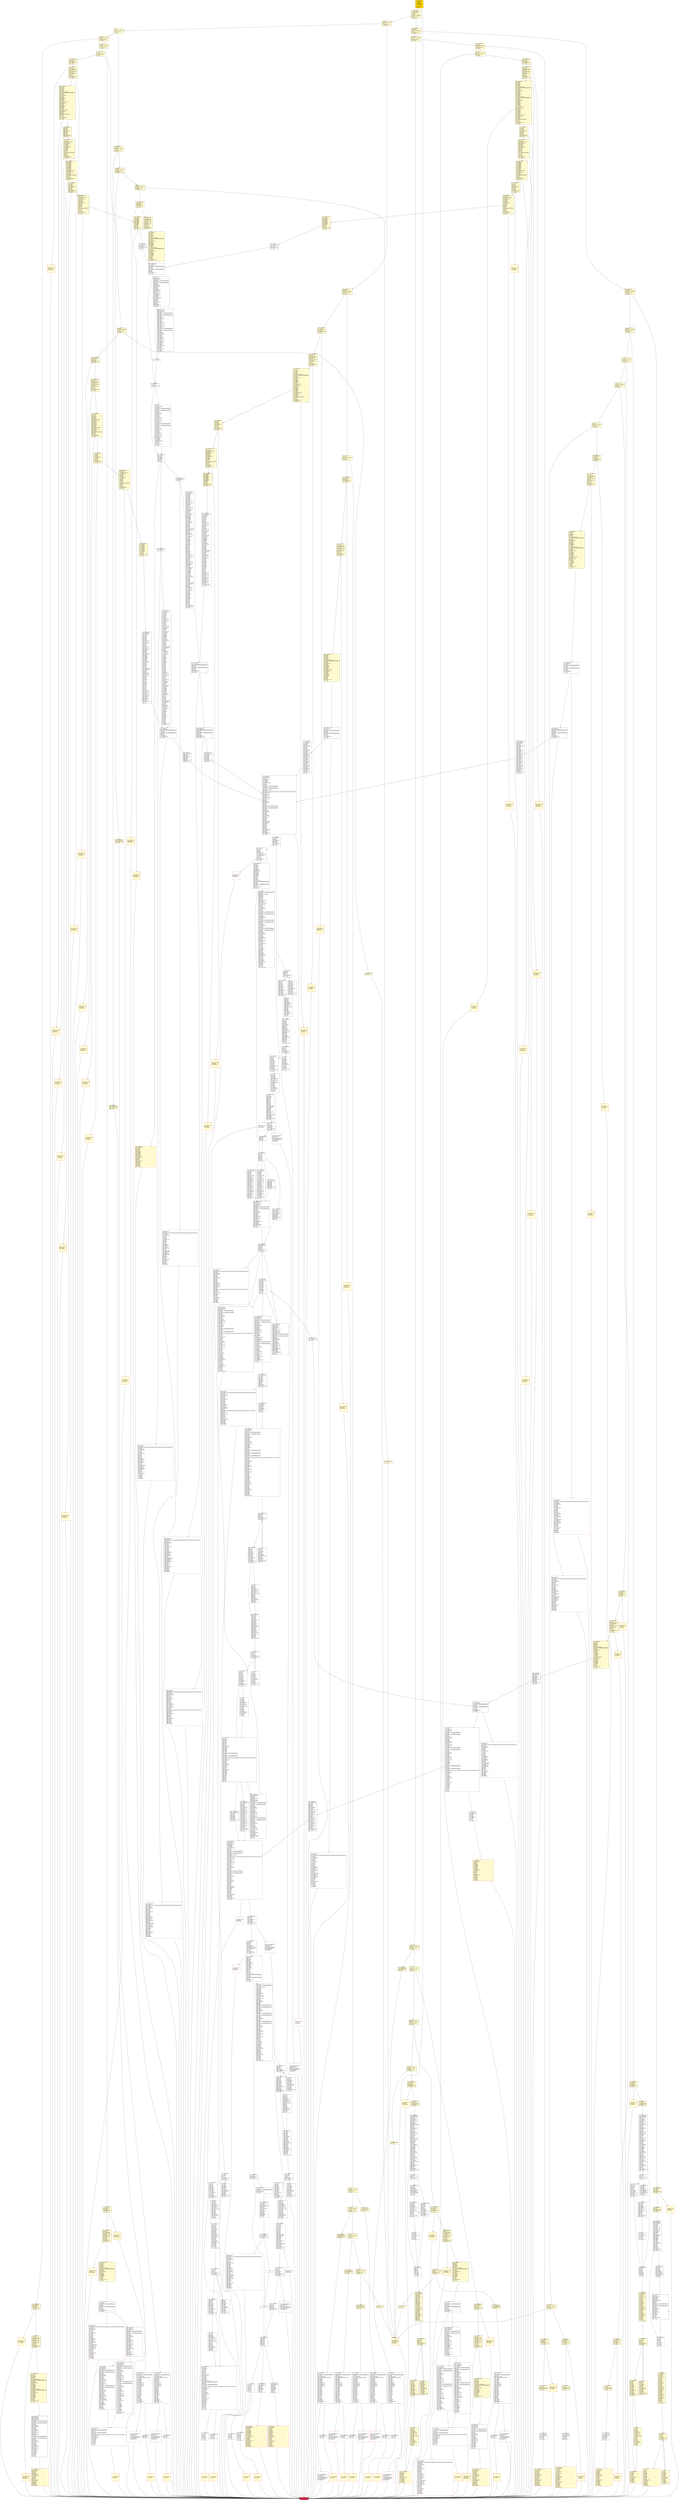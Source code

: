 digraph G {
bgcolor=transparent rankdir=UD;
node [shape=box style=filled color=black fillcolor=white fontname=arial fontcolor=black];
7508 [label="7508: JUMPDEST\l7509: DUP1\l7510: PUSH1 0x09\l7512: PUSH1 0x00\l7514: DUP6\l7515: PUSH20 0xffffffffffffffffffffffffffffffffffffffff\l7536: AND\l7537: PUSH20 0xffffffffffffffffffffffffffffffffffffffff\l7558: AND\l7559: DUP2\l7560: MSTORE\l7561: PUSH1 0x20\l7563: ADD\l7564: SWAP1\l7565: DUP2\l7566: MSTORE\l7567: PUSH1 0x20\l7569: ADD\l7570: PUSH1 0x00\l7572: SHA3\l7573: PUSH1 0x00\l7575: DUP5\l7576: PUSH20 0xffffffffffffffffffffffffffffffffffffffff\l7597: AND\l7598: PUSH20 0xffffffffffffffffffffffffffffffffffffffff\l7619: AND\l7620: DUP2\l7621: MSTORE\l7622: PUSH1 0x20\l7624: ADD\l7625: SWAP1\l7626: DUP2\l7627: MSTORE\l7628: PUSH1 0x20\l7630: ADD\l7631: PUSH1 0x00\l7633: SHA3\l7634: DUP2\l7635: SWAP1\l7636: SSTORE\l7637: POP\l7638: DUP2\l7639: PUSH20 0xffffffffffffffffffffffffffffffffffffffff\l7660: AND\l7661: DUP4\l7662: PUSH20 0xffffffffffffffffffffffffffffffffffffffff\l7683: AND\l7684: PUSH32 0x8c5be1e5ebec7d5bd14f71427d1e84f3dd0314c0f7b2291e5b200ac8c7c3b925\l7717: DUP4\l7718: PUSH1 0x40\l7720: MLOAD\l7721: DUP1\l7722: DUP3\l7723: DUP2\l7724: MSTORE\l7725: PUSH1 0x20\l7727: ADD\l7728: SWAP2\l7729: POP\l7730: POP\l7731: PUSH1 0x40\l7733: MLOAD\l7734: DUP1\l7735: SWAP2\l7736: SUB\l7737: SWAP1\l7738: LOG3\l7739: POP\l7740: POP\l7741: POP\l7742: JUMP\l" ];
276 [label="276: PUSH2 0x0181\l279: JUMP\l" fillcolor=lemonchiffon ];
11304 [label="11304: JUMPDEST\l11305: POP\l11306: POP\l11307: POP\l11308: POP\l11309: SWAP1\l11310: POP\l11311: SWAP1\l11312: DUP2\l11313: ADD\l11314: SWAP1\l11315: PUSH1 0x1f\l11317: AND\l11318: DUP1\l11319: ISZERO\l11320: PUSH2 0x2c55\l11323: JUMPI\l" ];
100 [label="100: JUMPDEST\l101: DUP1\l102: PUSH4 0xbfc0c430\l107: EQ\l108: PUSH2 0x07d9\l111: JUMPI\l" fillcolor=lemonchiffon ];
8454 [label="8454: DUP1\l8455: DUP3\l8456: SUB\l8457: DUP1\l8458: MLOAD\l8459: PUSH1 0x01\l8461: DUP4\l8462: PUSH1 0x20\l8464: SUB\l8465: PUSH2 0x0100\l8468: EXP\l8469: SUB\l8470: NOT\l8471: AND\l8472: DUP2\l8473: MSTORE\l8474: PUSH1 0x20\l8476: ADD\l8477: SWAP2\l8478: POP\l" ];
8550 [label="8550: JUMPDEST\l8551: PUSH2 0x21b8\l8554: DUP4\l8555: PUSH1 0x01\l8557: PUSH1 0x00\l8559: DUP9\l8560: PUSH20 0xffffffffffffffffffffffffffffffffffffffff\l8581: AND\l8582: PUSH20 0xffffffffffffffffffffffffffffffffffffffff\l8603: AND\l8604: DUP2\l8605: MSTORE\l8606: PUSH1 0x20\l8608: ADD\l8609: SWAP1\l8610: DUP2\l8611: MSTORE\l8612: PUSH1 0x20\l8614: ADD\l8615: PUSH1 0x00\l8617: SHA3\l8618: SLOAD\l8619: PUSH2 0x2453\l8622: SWAP1\l8623: SWAP2\l8624: SWAP1\l8625: PUSH4 0xffffffff\l8630: AND\l8631: JUMP\l" ];
955 [label="955: PUSH1 0x00\l957: DUP1\l958: REVERT\l" fillcolor=lemonchiffon shape=Msquare color=crimson ];
8332 [label="8332: JUMPDEST\l8333: POP\l8334: POP\l8335: POP\l8336: POP\l8337: SWAP1\l8338: POP\l8339: SWAP1\l8340: DUP2\l8341: ADD\l8342: SWAP1\l8343: PUSH1 0x1f\l8345: AND\l8346: DUP1\l8347: ISZERO\l8348: PUSH2 0x20b9\l8351: JUMPI\l" ];
4921 [label="4921: JUMPDEST\l4922: DUP3\l4923: ADD\l4924: SWAP2\l4925: SWAP1\l4926: PUSH1 0x00\l4928: MSTORE\l4929: PUSH1 0x20\l4931: PUSH1 0x00\l4933: SHA3\l4934: SWAP1\l" ];
7116 [label="7116: JUMPDEST\l7117: PUSH2 0x1c61\l7120: CALLER\l7121: DUP8\l7122: DUP8\l7123: DUP8\l7124: DUP8\l7125: DUP1\l7126: DUP1\l7127: PUSH1 0x1f\l7129: ADD\l7130: PUSH1 0x20\l7132: DUP1\l7133: SWAP2\l7134: DIV\l7135: MUL\l7136: PUSH1 0x20\l7138: ADD\l7139: PUSH1 0x40\l7141: MLOAD\l7142: SWAP1\l7143: DUP2\l7144: ADD\l7145: PUSH1 0x40\l7147: MSTORE\l7148: DUP1\l7149: SWAP4\l7150: SWAP3\l7151: SWAP2\l7152: SWAP1\l7153: DUP2\l7154: DUP2\l7155: MSTORE\l7156: PUSH1 0x20\l7158: ADD\l7159: DUP4\l7160: DUP4\l7161: DUP1\l7162: DUP3\l7163: DUP5\l7164: CALLDATACOPY\l7165: PUSH1 0x00\l7167: DUP2\l7168: DUP5\l7169: ADD\l7170: MSTORE\l7171: PUSH1 0x1f\l7173: NOT\l7174: PUSH1 0x1f\l7176: DUP3\l7177: ADD\l7178: AND\l7179: SWAP1\l7180: POP\l7181: DUP1\l7182: DUP4\l7183: ADD\l7184: SWAP3\l7185: POP\l7186: POP\l7187: POP\l7188: POP\l7189: POP\l7190: POP\l7191: POP\l7192: DUP7\l7193: DUP7\l7194: DUP1\l7195: DUP1\l7196: PUSH1 0x1f\l7198: ADD\l7199: PUSH1 0x20\l7201: DUP1\l7202: SWAP2\l7203: DIV\l7204: MUL\l7205: PUSH1 0x20\l7207: ADD\l7208: PUSH1 0x40\l7210: MLOAD\l7211: SWAP1\l7212: DUP2\l7213: ADD\l7214: PUSH1 0x40\l7216: MSTORE\l7217: DUP1\l7218: SWAP4\l7219: SWAP3\l7220: SWAP2\l7221: SWAP1\l7222: DUP2\l7223: DUP2\l7224: MSTORE\l7225: PUSH1 0x20\l7227: ADD\l7228: DUP4\l7229: DUP4\l7230: DUP1\l7231: DUP3\l7232: DUP5\l7233: CALLDATACOPY\l7234: PUSH1 0x00\l7236: DUP2\l7237: DUP5\l7238: ADD\l7239: MSTORE\l7240: PUSH1 0x1f\l7242: NOT\l7243: PUSH1 0x1f\l7245: DUP3\l7246: ADD\l7247: AND\l7248: SWAP1\l7249: POP\l7250: DUP1\l7251: DUP4\l7252: ADD\l7253: SWAP3\l7254: POP\l7255: POP\l7256: POP\l7257: POP\l7258: POP\l7259: POP\l7260: POP\l7261: PUSH2 0x29e1\l7264: JUMP\l" ];
1431 [label="1431: JUMPDEST\l1432: PUSH1 0x40\l1434: MLOAD\l1435: DUP1\l1436: DUP3\l1437: DUP2\l1438: MSTORE\l1439: PUSH1 0x20\l1441: ADD\l1442: SWAP2\l1443: POP\l1444: POP\l1445: PUSH1 0x40\l1447: MLOAD\l1448: DUP1\l1449: SWAP2\l1450: SUB\l1451: SWAP1\l1452: RETURN\l" fillcolor=lemonchiffon shape=Msquare color=crimson ];
7273 [label="7273: JUMPDEST\l7274: PUSH2 0x1cc9\l7277: CALLER\l7278: CALLER\l7279: DUP6\l7280: DUP6\l7281: DUP6\l7282: DUP1\l7283: DUP1\l7284: PUSH1 0x1f\l7286: ADD\l7287: PUSH1 0x20\l7289: DUP1\l7290: SWAP2\l7291: DIV\l7292: MUL\l7293: PUSH1 0x20\l7295: ADD\l7296: PUSH1 0x40\l7298: MLOAD\l7299: SWAP1\l7300: DUP2\l7301: ADD\l7302: PUSH1 0x40\l7304: MSTORE\l7305: DUP1\l7306: SWAP4\l7307: SWAP3\l7308: SWAP2\l7309: SWAP1\l7310: DUP2\l7311: DUP2\l7312: MSTORE\l7313: PUSH1 0x20\l7315: ADD\l7316: DUP4\l7317: DUP4\l7318: DUP1\l7319: DUP3\l7320: DUP5\l7321: CALLDATACOPY\l7322: PUSH1 0x00\l7324: DUP2\l7325: DUP5\l7326: ADD\l7327: MSTORE\l7328: PUSH1 0x1f\l7330: NOT\l7331: PUSH1 0x1f\l7333: DUP3\l7334: ADD\l7335: AND\l7336: SWAP1\l7337: POP\l7338: DUP1\l7339: DUP4\l7340: ADD\l7341: SWAP3\l7342: POP\l7343: POP\l7344: POP\l7345: POP\l7346: POP\l7347: POP\l7348: POP\l7349: PUSH1 0x40\l7351: MLOAD\l7352: DUP1\l7353: PUSH1 0x20\l7355: ADD\l7356: PUSH1 0x40\l7358: MSTORE\l7359: DUP1\l7360: PUSH1 0x00\l7362: DUP2\l7363: MSTORE\l7364: POP\l7365: PUSH2 0x29e1\l7368: JUMP\l" ];
7369 [label="7369: JUMPDEST\l7370: POP\l7371: POP\l7372: POP\l7373: JUMP\l" ];
314 [label="314: PUSH2 0x0181\l317: JUMP\l" fillcolor=lemonchiffon ];
1802 [label="1802: JUMPDEST\l1803: DUP1\l1804: CALLDATALOAD\l1805: SWAP1\l1806: PUSH1 0x20\l1808: ADD\l1809: SWAP2\l1810: DUP5\l1811: PUSH1 0x01\l1813: DUP4\l1814: MUL\l1815: DUP5\l1816: ADD\l1817: GT\l1818: PUSH5 0x0100000000\l1824: DUP4\l1825: GT\l1826: OR\l1827: ISZERO\l1828: PUSH2 0x072c\l1831: JUMPI\l" fillcolor=lemonchiffon ];
4209 [label="4209: JUMPDEST\l4210: DUP1\l4211: PUSH20 0xffffffffffffffffffffffffffffffffffffffff\l4232: AND\l4233: CALLER\l4234: PUSH20 0xffffffffffffffffffffffffffffffffffffffff\l4255: AND\l4256: EQ\l4257: ISZERO\l4258: PUSH2 0x10f6\l4261: JUMPI\l" ];
5263 [label="5263: JUMPDEST\l5264: PUSH2 0x14bb\l5267: DUP2\l5268: DUP3\l5269: DUP7\l5270: DUP7\l5271: PUSH1 0x40\l5273: MLOAD\l5274: DUP1\l5275: PUSH1 0x20\l5277: ADD\l5278: PUSH1 0x40\l5280: MSTORE\l5281: DUP1\l5282: PUSH1 0x00\l5284: DUP2\l5285: MSTORE\l5286: POP\l5287: PUSH1 0x40\l5289: MLOAD\l5290: DUP1\l5291: PUSH1 0x20\l5293: ADD\l5294: PUSH1 0x40\l5296: MSTORE\l5297: DUP1\l5298: PUSH1 0x00\l5300: DUP2\l5301: MSTORE\l5302: POP\l5303: PUSH2 0x2166\l5306: JUMP\l" ];
947 [label="947: JUMPDEST\l948: CALLVALUE\l949: DUP1\l950: ISZERO\l951: PUSH2 0x03bf\l954: JUMPI\l" fillcolor=lemonchiffon ];
5676 [label="5676: RETURNDATASIZE\l5677: PUSH1 0x00\l5679: DUP1\l5680: RETURNDATACOPY\l5681: RETURNDATASIZE\l5682: PUSH1 0x00\l5684: REVERT\l" shape=Msquare color=crimson ];
10362 [label="10362: JUMPDEST\l10363: POP\l10364: POP\l10365: POP\l10366: POP\l10367: POP\l10368: POP\l10369: POP\l10370: POP\l10371: JUMP\l" ];
9299 [label="9299: JUMPDEST\l9300: PUSH1 0x00\l9302: DUP3\l9303: DUP3\l9304: GT\l9305: ISZERO\l9306: PUSH2 0x24cb\l9309: JUMPI\l" ];
402 [label="402: JUMPDEST\l403: POP\l404: PUSH2 0x019b\l407: PUSH2 0x0ae1\l410: JUMP\l" fillcolor=lemonchiffon ];
11600 [label="11600: JUMPDEST\l11601: DUP1\l11602: SWAP2\l11603: POP\l11604: POP\l11605: SWAP3\l11606: SWAP2\l11607: POP\l11608: POP\l11609: JUMP\l" ];
2166 [label="2166: JUMPDEST\l2167: CALLVALUE\l2168: DUP1\l2169: ISZERO\l2170: PUSH2 0x0882\l2173: JUMPI\l" fillcolor=lemonchiffon ];
451 [label="451: JUMPDEST\l452: DUP4\l453: DUP2\l454: LT\l455: ISZERO\l456: PUSH2 0x01de\l459: JUMPI\l" fillcolor=lemonchiffon ];
1004 [label="1004: PUSH1 0x00\l1006: DUP1\l1007: REVERT\l" fillcolor=lemonchiffon shape=Msquare color=crimson ];
1039 [label="1039: JUMPDEST\l1040: CALLVALUE\l1041: DUP1\l1042: ISZERO\l1043: PUSH2 0x041b\l1046: JUMPI\l" fillcolor=lemonchiffon ];
2917 [label="2917: JUMPDEST\l2918: POP\l2919: POP\l2920: POP\l2921: POP\l2922: POP\l2923: SWAP1\l2924: POP\l2925: SWAP1\l2926: JUMP\l" ];
4964 [label="4964: JUMPDEST\l4965: POP\l4966: POP\l4967: POP\l4968: POP\l4969: POP\l4970: SWAP1\l4971: POP\l4972: SWAP1\l4973: JUMP\l" ];
2037 [label="2037: PUSH1 0x00\l2039: DUP1\l2040: REVERT\l" fillcolor=lemonchiffon shape=Msquare color=crimson ];
812 [label="812: JUMPDEST\l813: POP\l814: PUSH2 0x0399\l817: PUSH1 0x04\l819: DUP1\l820: CALLDATASIZE\l821: SUB\l822: PUSH1 0x60\l824: DUP2\l825: LT\l826: ISZERO\l827: PUSH2 0x0343\l830: JUMPI\l" fillcolor=lemonchiffon ];
3965 [label="3965: JUMPDEST\l3966: POP\l3967: POP\l3968: POP\l3969: POP\l3970: POP\l3971: POP\l3972: POP\l3973: JUMP\l" ];
9639 [label="9639: JUMPDEST\l9640: POP\l9641: GAS\l9642: STATICCALL\l9643: ISZERO\l9644: DUP1\l9645: ISZERO\l9646: PUSH2 0x25bb\l9649: JUMPI\l" ];
5442 [label="5442: JUMPDEST\l5443: POP\l5444: JUMP\l" ];
5757 [label="5757: RETURNDATASIZE\l5758: PUSH1 0x00\l5760: DUP1\l5761: RETURNDATACOPY\l5762: RETURNDATASIZE\l5763: PUSH1 0x00\l5765: REVERT\l" shape=Msquare color=crimson ];
9174 [label="9174: JUMPDEST\l9175: POP\l9176: SWAP6\l9177: POP\l9178: POP\l9179: POP\l9180: POP\l9181: POP\l9182: POP\l9183: PUSH1 0x40\l9185: MLOAD\l9186: DUP1\l9187: SWAP2\l9188: SUB\l9189: SWAP1\l9190: LOG4\l9191: DUP4\l9192: PUSH20 0xffffffffffffffffffffffffffffffffffffffff\l9213: AND\l9214: DUP6\l9215: PUSH20 0xffffffffffffffffffffffffffffffffffffffff\l9236: AND\l9237: PUSH32 0xddf252ad1be2c89b69c2b068fc378daa952ba7f163c4a11628f55a4df523b3ef\l9270: DUP6\l9271: PUSH1 0x40\l9273: MLOAD\l9274: DUP1\l9275: DUP3\l9276: DUP2\l9277: MSTORE\l9278: PUSH1 0x20\l9280: ADD\l9281: SWAP2\l9282: POP\l9283: POP\l9284: PUSH1 0x40\l9286: MLOAD\l9287: DUP1\l9288: SWAP2\l9289: SUB\l9290: SWAP1\l9291: LOG3\l9292: POP\l9293: POP\l9294: POP\l9295: POP\l9296: POP\l9297: POP\l9298: JUMP\l" ];
1532 [label="1532: JUMPDEST\l1533: STOP\l" fillcolor=lemonchiffon shape=Msquare color=crimson ];
5607 [label="5607: JUMPDEST\l5608: CALLER\l5609: PUSH20 0xffffffffffffffffffffffffffffffffffffffff\l5630: AND\l5631: PUSH2 0x08fc\l5634: PUSH8 0x0de0b6b3a7640000\l5643: SWAP1\l5644: DUP2\l5645: ISZERO\l5646: MUL\l5647: SWAP1\l5648: PUSH1 0x40\l5650: MLOAD\l5651: PUSH1 0x00\l5653: PUSH1 0x40\l5655: MLOAD\l5656: DUP1\l5657: DUP4\l5658: SUB\l5659: DUP2\l5660: DUP6\l5661: DUP9\l5662: DUP9\l5663: CALL\l5664: SWAP4\l5665: POP\l5666: POP\l5667: POP\l5668: POP\l5669: ISZERO\l5670: DUP1\l5671: ISZERO\l5672: PUSH2 0x1635\l5675: JUMPI\l" ];
1678 [label="1678: JUMPDEST\l1679: CALLVALUE\l1680: DUP1\l1681: ISZERO\l1682: PUSH2 0x069a\l1685: JUMPI\l" fillcolor=lemonchiffon ];
10697 [label="10697: JUMPDEST\l10698: PUSH2 0x29d8\l10701: DUP8\l10702: DUP8\l10703: DUP8\l10704: DUP8\l10705: DUP8\l10706: DUP8\l10707: DUP8\l10708: PUSH2 0x24dc\l10711: JUMP\l" ];
341 [label="341: DUP1\l342: PUSH4 0x095ea7b3\l347: EQ\l348: PUSH2 0x0282\l351: JUMPI\l" fillcolor=lemonchiffon ];
4055 [label="4055: JUMPDEST\l4056: CALLER\l4057: PUSH20 0xffffffffffffffffffffffffffffffffffffffff\l4078: AND\l4079: PUSH2 0x08fc\l4082: PUSH8 0x0de0b6b3a7640000\l4091: SWAP1\l4092: DUP2\l4093: ISZERO\l4094: MUL\l4095: SWAP1\l4096: PUSH1 0x40\l4098: MLOAD\l4099: PUSH1 0x00\l4101: PUSH1 0x40\l4103: MLOAD\l4104: DUP1\l4105: DUP4\l4106: SUB\l4107: DUP2\l4108: DUP6\l4109: DUP9\l4110: DUP9\l4111: CALL\l4112: SWAP4\l4113: POP\l4114: POP\l4115: POP\l4116: POP\l4117: ISZERO\l4118: DUP1\l4119: ISZERO\l4120: PUSH2 0x1025\l4123: JUMPI\l" ];
583 [label="583: JUMPDEST\l584: POP\l585: POP\l586: POP\l587: POP\l588: SWAP1\l589: POP\l590: SWAP1\l591: DUP2\l592: ADD\l593: SWAP1\l594: PUSH1 0x1f\l596: AND\l597: DUP1\l598: ISZERO\l599: PUSH2 0x0274\l602: JUMPI\l" fillcolor=lemonchiffon ];
1889 [label="1889: JUMPDEST\l1890: DUP2\l1891: ADD\l1892: SWAP1\l1893: DUP1\l1894: DUP1\l1895: CALLDATALOAD\l1896: PUSH20 0xffffffffffffffffffffffffffffffffffffffff\l1917: AND\l1918: SWAP1\l1919: PUSH1 0x20\l1921: ADD\l1922: SWAP1\l1923: SWAP3\l1924: SWAP2\l1925: SWAP1\l1926: DUP1\l1927: CALLDATALOAD\l1928: SWAP1\l1929: PUSH1 0x20\l1931: ADD\l1932: SWAP1\l1933: SWAP3\l1934: SWAP2\l1935: SWAP1\l1936: POP\l1937: POP\l1938: POP\l1939: PUSH2 0x13d7\l1942: JUMP\l" fillcolor=lemonchiffon ];
10204 [label="10204: PUSH1 0x00\l10206: DUP1\l10207: REVERT\l" shape=Msquare color=crimson ];
9027 [label="9027: JUMPDEST\l9028: POP\l9029: POP\l9030: POP\l9031: POP\l9032: SWAP1\l9033: POP\l9034: SWAP1\l9035: DUP2\l9036: ADD\l9037: SWAP1\l9038: PUSH1 0x1f\l9040: AND\l9041: DUP1\l9042: ISZERO\l9043: PUSH2 0x2370\l9046: JUMPI\l" ];
808 [label="808: PUSH1 0x00\l810: DUP1\l811: REVERT\l" fillcolor=lemonchiffon shape=Msquare color=crimson ];
1832 [label="1832: PUSH1 0x00\l1834: DUP1\l1835: REVERT\l" fillcolor=lemonchiffon shape=Msquare color=crimson ];
74 [label="74: DUP1\l75: PUSH4 0xfc673c4f\l80: EQ\l81: PUSH2 0x094c\l84: JUMPI\l" fillcolor=lemonchiffon ];
7984 [label="7984: PUSH1 0x00\l7986: DUP1\l7987: REVERT\l" shape=Msquare color=crimson ];
10280 [label="10280: PUSH1 0x40\l10282: MLOAD\l10283: PUSH32 0x08c379a000000000000000000000000000000000000000000000000000000000\l10316: DUP2\l10317: MSTORE\l10318: PUSH1 0x04\l10320: ADD\l10321: DUP1\l10322: DUP1\l10323: PUSH1 0x20\l10325: ADD\l10326: DUP3\l10327: DUP2\l10328: SUB\l10329: DUP3\l10330: MSTORE\l10331: PUSH1 0x4d\l10333: DUP2\l10334: MSTORE\l10335: PUSH1 0x20\l10337: ADD\l10338: DUP1\l10339: PUSH2 0x2df7\l10342: PUSH1 0x4d\l10344: SWAP2\l10345: CODECOPY\l10346: PUSH1 0x60\l10348: ADD\l10349: SWAP2\l10350: POP\l10351: POP\l10352: PUSH1 0x40\l10354: MLOAD\l10355: DUP1\l10356: SWAP2\l10357: SUB\l10358: SWAP1\l10359: REVERT\l" shape=Msquare color=crimson ];
478 [label="478: JUMPDEST\l479: POP\l480: POP\l481: POP\l482: POP\l483: SWAP1\l484: POP\l485: ADD\l486: SWAP3\l487: POP\l488: POP\l489: POP\l490: PUSH1 0x40\l492: MLOAD\l493: DUP1\l494: SWAP2\l495: SUB\l496: SWAP1\l497: RETURN\l" fillcolor=lemonchiffon shape=Msquare color=crimson ];
5307 [label="5307: JUMPDEST\l5308: PUSH2 0x14e9\l5311: DUP2\l5312: DUP3\l5313: DUP7\l5314: DUP7\l5315: PUSH1 0x40\l5317: MLOAD\l5318: DUP1\l5319: PUSH1 0x20\l5321: ADD\l5322: PUSH1 0x40\l5324: MSTORE\l5325: DUP1\l5326: PUSH1 0x00\l5328: DUP2\l5329: MSTORE\l5330: POP\l5331: PUSH1 0x40\l5333: MLOAD\l5334: DUP1\l5335: PUSH1 0x20\l5337: ADD\l5338: PUSH1 0x40\l5340: MSTORE\l5341: DUP1\l5342: PUSH1 0x00\l5344: DUP2\l5345: MSTORE\l5346: POP\l5347: PUSH1 0x00\l5349: PUSH2 0x24dc\l5352: JUMP\l" ];
831 [label="831: PUSH1 0x00\l833: DUP1\l834: REVERT\l" fillcolor=lemonchiffon shape=Msquare color=crimson ];
1534 [label="1534: JUMPDEST\l1535: CALLVALUE\l1536: DUP1\l1537: ISZERO\l1538: PUSH2 0x060a\l1541: JUMPI\l" fillcolor=lemonchiffon ];
8632 [label="8632: JUMPDEST\l8633: PUSH1 0x01\l8635: PUSH1 0x00\l8637: DUP8\l8638: PUSH20 0xffffffffffffffffffffffffffffffffffffffff\l8659: AND\l8660: PUSH20 0xffffffffffffffffffffffffffffffffffffffff\l8681: AND\l8682: DUP2\l8683: MSTORE\l8684: PUSH1 0x20\l8686: ADD\l8687: SWAP1\l8688: DUP2\l8689: MSTORE\l8690: PUSH1 0x20\l8692: ADD\l8693: PUSH1 0x00\l8695: SHA3\l8696: DUP2\l8697: SWAP1\l8698: SSTORE\l8699: POP\l8700: PUSH2 0x224d\l8703: DUP4\l8704: PUSH1 0x01\l8706: PUSH1 0x00\l8708: DUP8\l8709: PUSH20 0xffffffffffffffffffffffffffffffffffffffff\l8730: AND\l8731: PUSH20 0xffffffffffffffffffffffffffffffffffffffff\l8752: AND\l8753: DUP2\l8754: MSTORE\l8755: PUSH1 0x20\l8757: ADD\l8758: SWAP1\l8759: DUP2\l8760: MSTORE\l8761: PUSH1 0x20\l8763: ADD\l8764: PUSH1 0x00\l8766: SHA3\l8767: SLOAD\l8768: PUSH2 0x2cd2\l8771: SWAP1\l8772: SWAP2\l8773: SWAP1\l8774: PUSH4 0xffffffff\l8779: AND\l8780: JUMP\l" ];
1555 [label="1555: JUMPDEST\l1556: PUSH1 0x40\l1558: MLOAD\l1559: DUP1\l1560: DUP1\l1561: PUSH1 0x20\l1563: ADD\l1564: DUP3\l1565: DUP2\l1566: SUB\l1567: DUP3\l1568: MSTORE\l1569: DUP4\l1570: DUP2\l1571: DUP2\l1572: MLOAD\l1573: DUP2\l1574: MSTORE\l1575: PUSH1 0x20\l1577: ADD\l1578: SWAP2\l1579: POP\l1580: DUP1\l1581: MLOAD\l1582: SWAP1\l1583: PUSH1 0x20\l1585: ADD\l1586: SWAP1\l1587: DUP1\l1588: DUP4\l1589: DUP4\l1590: PUSH1 0x00\l" fillcolor=lemonchiffon ];
921 [label="921: JUMPDEST\l922: PUSH1 0x40\l924: MLOAD\l925: DUP1\l926: DUP3\l927: ISZERO\l928: ISZERO\l929: ISZERO\l930: ISZERO\l931: DUP2\l932: MSTORE\l933: PUSH1 0x20\l935: ADD\l936: SWAP2\l937: POP\l938: POP\l939: PUSH1 0x40\l941: MLOAD\l942: DUP1\l943: SWAP2\l944: SUB\l945: SWAP1\l946: RETURN\l" fillcolor=lemonchiffon shape=Msquare color=crimson ];
1330 [label="1330: JUMPDEST\l1331: STOP\l" fillcolor=lemonchiffon shape=Msquare color=crimson ];
1798 [label="1798: PUSH1 0x00\l1800: DUP1\l1801: REVERT\l" fillcolor=lemonchiffon shape=Msquare color=crimson ];
7942 [label="7942: PUSH1 0x00\l7944: DUP1\l7945: REVERT\l" shape=Msquare color=crimson ];
1340 [label="1340: JUMPDEST\l1341: STOP\l" fillcolor=lemonchiffon shape=Msquare color=crimson ];
7988 [label="7988: JUMPDEST\l7989: DUP2\l7990: ADD\l7991: SWAP1\l7992: DUP1\l7993: DUP1\l7994: MLOAD\l7995: SWAP1\l7996: PUSH1 0x20\l7998: ADD\l7999: SWAP1\l8000: SWAP3\l8001: SWAP2\l8002: SWAP1\l8003: POP\l8004: POP\l8005: POP\l8006: SWAP1\l8007: POP\l8008: PUSH1 0x00\l8010: PUSH20 0xffffffffffffffffffffffffffffffffffffffff\l8031: AND\l8032: DUP2\l8033: PUSH20 0xffffffffffffffffffffffffffffffffffffffff\l8054: AND\l8055: EQ\l8056: PUSH2 0x215d\l8059: JUMPI\l" ];
10855 [label="10855: JUMPDEST\l10856: PUSH2 0x2a76\l10859: DUP6\l10860: DUP6\l10861: PUSH1 0x00\l10863: DUP7\l10864: DUP7\l10865: DUP7\l10866: PUSH2 0x1e3f\l10869: JUMP\l" ];
1943 [label="1943: JUMPDEST\l1944: PUSH1 0x40\l1946: MLOAD\l1947: DUP1\l1948: DUP3\l1949: ISZERO\l1950: ISZERO\l1951: ISZERO\l1952: ISZERO\l1953: DUP2\l1954: MSTORE\l1955: PUSH1 0x20\l1957: ADD\l1958: SWAP2\l1959: POP\l1960: POP\l1961: PUSH1 0x40\l1963: MLOAD\l1964: DUP1\l1965: SWAP2\l1966: SUB\l1967: SWAP1\l1968: RETURN\l" fillcolor=lemonchiffon shape=Msquare color=crimson ];
9436 [label="9436: JUMPDEST\l9437: PUSH1 0x00\l9439: DUP1\l9440: PUSH1 0x00\l9442: SWAP1\l9443: SLOAD\l9444: SWAP1\l9445: PUSH2 0x0100\l9448: EXP\l9449: SWAP1\l9450: DIV\l9451: PUSH20 0xffffffffffffffffffffffffffffffffffffffff\l9472: AND\l9473: PUSH20 0xffffffffffffffffffffffffffffffffffffffff\l9494: AND\l9495: PUSH4 0xaabbb8ca\l9500: DUP8\l9501: PUSH32 0xb281fc8c12954d22544db45de3159a39272895b169a852b314f9cc762e44c53b\l9534: PUSH1 0x00\l9536: SHL\l9537: PUSH1 0x40\l9539: MLOAD\l9540: DUP4\l9541: PUSH4 0xffffffff\l9546: AND\l9547: PUSH1 0xe0\l9549: SHL\l9550: DUP2\l9551: MSTORE\l9552: PUSH1 0x04\l9554: ADD\l9555: DUP1\l9556: DUP4\l9557: PUSH20 0xffffffffffffffffffffffffffffffffffffffff\l9578: AND\l9579: PUSH20 0xffffffffffffffffffffffffffffffffffffffff\l9600: AND\l9601: DUP2\l9602: MSTORE\l9603: PUSH1 0x20\l9605: ADD\l9606: DUP3\l9607: DUP2\l9608: MSTORE\l9609: PUSH1 0x20\l9611: ADD\l9612: SWAP3\l9613: POP\l9614: POP\l9615: POP\l9616: PUSH1 0x20\l9618: PUSH1 0x40\l9620: MLOAD\l9621: DUP1\l9622: DUP4\l9623: SUB\l9624: DUP2\l9625: DUP7\l9626: DUP1\l9627: EXTCODESIZE\l9628: ISZERO\l9629: DUP1\l9630: ISZERO\l9631: PUSH2 0x25a7\l9634: JUMPI\l" ];
6634 [label="6634: PUSH1 0x01\l6636: PUSH1 0x08\l6638: PUSH1 0x00\l6640: CALLER\l6641: PUSH20 0xffffffffffffffffffffffffffffffffffffffff\l6662: AND\l6663: PUSH20 0xffffffffffffffffffffffffffffffffffffffff\l6684: AND\l6685: DUP2\l6686: MSTORE\l6687: PUSH1 0x20\l6689: ADD\l6690: SWAP1\l6691: DUP2\l6692: MSTORE\l6693: PUSH1 0x20\l6695: ADD\l6696: PUSH1 0x00\l6698: SHA3\l6699: PUSH1 0x00\l6701: DUP4\l6702: PUSH20 0xffffffffffffffffffffffffffffffffffffffff\l6723: AND\l6724: PUSH20 0xffffffffffffffffffffffffffffffffffffffff\l6745: AND\l6746: DUP2\l6747: MSTORE\l6748: PUSH1 0x20\l6750: ADD\l6751: SWAP1\l6752: DUP2\l6753: MSTORE\l6754: PUSH1 0x20\l6756: ADD\l6757: PUSH1 0x00\l6759: SHA3\l6760: PUSH1 0x00\l6762: PUSH2 0x0100\l6765: EXP\l6766: DUP2\l6767: SLOAD\l6768: DUP2\l6769: PUSH1 0xff\l6771: MUL\l6772: NOT\l6773: AND\l6774: SWAP1\l6775: DUP4\l6776: ISZERO\l6777: ISZERO\l6778: MUL\l6779: OR\l6780: SWAP1\l6781: SSTORE\l6782: POP\l6783: PUSH2 0x1b10\l6786: JUMP\l" ];
10099 [label="10099: JUMPDEST\l10100: DUP4\l10101: DUP2\l10102: LT\l10103: ISZERO\l10104: PUSH2 0x278e\l10107: JUMPI\l" ];
5523 [label="5523: JUMPDEST\l5524: POP\l5525: JUMP\l" ];
519 [label="519: JUMPDEST\l520: PUSH1 0x40\l522: MLOAD\l523: DUP1\l524: DUP1\l525: PUSH1 0x20\l527: ADD\l528: DUP3\l529: DUP2\l530: SUB\l531: DUP3\l532: MSTORE\l533: DUP4\l534: DUP2\l535: DUP2\l536: MLOAD\l537: DUP2\l538: MSTORE\l539: PUSH1 0x20\l541: ADD\l542: SWAP2\l543: POP\l544: DUP1\l545: MLOAD\l546: SWAP1\l547: PUSH1 0x20\l549: ADD\l550: SWAP1\l551: DUP1\l552: DUP4\l553: DUP4\l554: PUSH1 0x00\l" fillcolor=lemonchiffon ];
11184 [label="11184: DUP1\l11185: DUP3\l11186: ADD\l11187: MLOAD\l11188: DUP2\l11189: DUP5\l11190: ADD\l11191: MSTORE\l11192: PUSH1 0x20\l11194: DUP2\l11195: ADD\l11196: SWAP1\l11197: POP\l11198: PUSH2 0x2ba7\l11201: JUMP\l" ];
9102 [label="9102: JUMPDEST\l9103: DUP4\l9104: DUP2\l9105: LT\l9106: ISZERO\l9107: PUSH2 0x23a9\l9110: JUMPI\l" ];
5604 [label="5604: JUMPDEST\l5605: POP\l5606: JUMP\l" ];
654 [label="654: JUMPDEST\l655: POP\l656: PUSH2 0x02db\l659: PUSH1 0x04\l661: DUP1\l662: CALLDATASIZE\l663: SUB\l664: PUSH1 0x40\l666: DUP2\l667: LT\l668: ISZERO\l669: PUSH2 0x02a5\l672: JUMPI\l" fillcolor=lemonchiffon ];
3036 [label="3036: JUMPDEST\l3037: DUP3\l3038: ADD\l3039: SWAP2\l3040: SWAP1\l3041: PUSH1 0x00\l3043: MSTORE\l3044: PUSH1 0x20\l3046: PUSH1 0x00\l3048: SHA3\l3049: SWAP1\l" ];
13 [label="13: PUSH1 0x00\l15: CALLDATALOAD\l16: PUSH1 0xe0\l18: SHR\l19: DUP1\l20: PUSH4 0x9bd9bbc6\l25: GT\l26: PUSH2 0x00d1\l29: JUMPI\l" fillcolor=lemonchiffon ];
11491 [label="11491: PUSH1 0x40\l11493: MLOAD\l11494: PUSH32 0x08c379a000000000000000000000000000000000000000000000000000000000\l11527: DUP2\l11528: MSTORE\l11529: PUSH1 0x04\l11531: ADD\l11532: DUP1\l11533: DUP1\l11534: PUSH1 0x20\l11536: ADD\l11537: DUP3\l11538: DUP2\l11539: SUB\l11540: DUP3\l11541: MSTORE\l11542: PUSH1 0x1b\l11544: DUP2\l11545: MSTORE\l11546: PUSH1 0x20\l11548: ADD\l11549: DUP1\l11550: PUSH32 0x536166654d6174683a206164646974696f6e206f766572666c6f770000000000\l11583: DUP2\l11584: MSTORE\l11585: POP\l11586: PUSH1 0x20\l11588: ADD\l11589: SWAP2\l11590: POP\l11591: POP\l11592: PUSH1 0x40\l11594: MLOAD\l11595: DUP1\l11596: SWAP2\l11597: SUB\l11598: SWAP1\l11599: REVERT\l" shape=Msquare color=crimson ];
3642 [label="3642: JUMPDEST\l3643: PUSH2 0x0e68\l3646: DUP2\l3647: DUP7\l3648: DUP7\l3649: DUP7\l3650: PUSH1 0x40\l3652: MLOAD\l3653: DUP1\l3654: PUSH1 0x20\l3656: ADD\l3657: PUSH1 0x40\l3659: MSTORE\l3660: DUP1\l3661: PUSH1 0x00\l3663: DUP2\l3664: MSTORE\l3665: POP\l3666: PUSH1 0x40\l3668: MLOAD\l3669: DUP1\l3670: PUSH1 0x20\l3672: ADD\l3673: PUSH1 0x40\l3675: MSTORE\l3676: DUP1\l3677: PUSH1 0x00\l3679: DUP2\l3680: MSTORE\l3681: POP\l3682: PUSH1 0x00\l3684: PUSH2 0x24dc\l3687: JUMP\l" ];
1350 [label="1350: JUMPDEST\l1351: STOP\l" fillcolor=lemonchiffon shape=Msquare color=crimson ];
5838 [label="5838: RETURNDATASIZE\l5839: PUSH1 0x00\l5841: DUP1\l5842: RETURNDATACOPY\l5843: RETURNDATASIZE\l5844: PUSH1 0x00\l5846: REVERT\l" shape=Msquare color=crimson ];
8377 [label="8377: JUMPDEST\l8378: POP\l8379: DUP4\l8380: DUP2\l8381: SUB\l8382: DUP3\l8383: MSTORE\l8384: DUP5\l8385: DUP2\l8386: DUP2\l8387: MLOAD\l8388: DUP2\l8389: MSTORE\l8390: PUSH1 0x20\l8392: ADD\l8393: SWAP2\l8394: POP\l8395: DUP1\l8396: MLOAD\l8397: SWAP1\l8398: PUSH1 0x20\l8400: ADD\l8401: SWAP1\l8402: DUP1\l8403: DUP4\l8404: DUP4\l8405: PUSH1 0x00\l" ];
5214 [label="5214: JUMPDEST\l5215: PUSH1 0x00\l5217: CALLER\l5218: SWAP1\l5219: POP\l5220: PUSH2 0x148f\l5223: DUP2\l5224: DUP3\l5225: DUP7\l5226: DUP7\l5227: PUSH1 0x40\l5229: MLOAD\l5230: DUP1\l5231: PUSH1 0x20\l5233: ADD\l5234: PUSH1 0x40\l5236: MSTORE\l5237: DUP1\l5238: PUSH1 0x00\l5240: DUP2\l5241: MSTORE\l5242: POP\l5243: PUSH1 0x40\l5245: MLOAD\l5246: DUP1\l5247: PUSH1 0x20\l5249: ADD\l5250: PUSH1 0x40\l5252: MSTORE\l5253: DUP1\l5254: PUSH1 0x00\l5256: DUP2\l5257: MSTORE\l5258: POP\l5259: PUSH2 0x1e3f\l5262: JUMP\l" ];
2378 [label="2378: JUMPDEST\l2379: STOP\l" fillcolor=lemonchiffon shape=Msquare color=crimson ];
2653 [label="2653: JUMPDEST\l2654: POP\l2655: PUSH2 0x0adf\l2658: PUSH1 0x04\l2660: DUP1\l2661: CALLDATASIZE\l2662: SUB\l2663: PUSH1 0x40\l2665: DUP2\l2666: LT\l2667: ISZERO\l2668: PUSH2 0x0a74\l2671: JUMPI\l" fillcolor=lemonchiffon ];
138 [label="138: JUMPDEST\l139: DUP1\l140: PUSH4 0x9bd9bbc6\l145: EQ\l146: PUSH2 0x068e\l149: JUMPI\l" fillcolor=lemonchiffon ];
3117 [label="3117: JUMPDEST\l3118: PUSH1 0x00\l3120: PUSH1 0x02\l3122: SLOAD\l3123: SWAP1\l3124: POP\l3125: SWAP1\l3126: JUMP\l" ];
1592 [label="1592: JUMPDEST\l1593: DUP4\l1594: DUP2\l1595: LT\l1596: ISZERO\l1597: PUSH2 0x0653\l1600: JUMPI\l" fillcolor=lemonchiffon ];
1862 [label="1862: PUSH1 0x00\l1864: DUP1\l1865: REVERT\l" fillcolor=lemonchiffon shape=Msquare color=crimson ];
8479 [label="8479: JUMPDEST\l8480: POP\l8481: SWAP9\l8482: POP\l8483: POP\l8484: POP\l8485: POP\l8486: POP\l8487: POP\l8488: POP\l8489: POP\l8490: POP\l8491: PUSH1 0x00\l8493: PUSH1 0x40\l8495: MLOAD\l8496: DUP1\l8497: DUP4\l8498: SUB\l8499: DUP2\l8500: PUSH1 0x00\l8502: DUP8\l8503: DUP1\l8504: EXTCODESIZE\l8505: ISZERO\l8506: DUP1\l8507: ISZERO\l8508: PUSH2 0x2144\l8511: JUMPI\l" ];
4342 [label="4342: JUMPDEST\l4343: PUSH1 0x06\l4345: PUSH1 0x00\l4347: DUP3\l4348: PUSH20 0xffffffffffffffffffffffffffffffffffffffff\l4369: AND\l4370: PUSH20 0xffffffffffffffffffffffffffffffffffffffff\l4391: AND\l4392: DUP2\l4393: MSTORE\l4394: PUSH1 0x20\l4396: ADD\l4397: SWAP1\l4398: DUP2\l4399: MSTORE\l4400: PUSH1 0x20\l4402: ADD\l4403: PUSH1 0x00\l4405: SHA3\l4406: PUSH1 0x00\l4408: SWAP1\l4409: SLOAD\l4410: SWAP1\l4411: PUSH2 0x0100\l4414: EXP\l4415: SWAP1\l4416: DIV\l4417: PUSH1 0xff\l4419: AND\l4420: ISZERO\l4421: PUSH2 0x11d9\l4424: JUMPI\l" ];
8314 [label="8314: DUP1\l8315: DUP3\l8316: ADD\l8317: MLOAD\l8318: DUP2\l8319: DUP5\l8320: ADD\l8321: MSTORE\l8322: PUSH1 0x20\l8324: DUP2\l8325: ADD\l8326: SWAP1\l8327: POP\l8328: PUSH2 0x2071\l8331: JUMP\l" ];
1885 [label="1885: PUSH1 0x00\l1887: DUP1\l1888: REVERT\l" fillcolor=lemonchiffon shape=Msquare color=crimson ];
2392 [label="2392: JUMPDEST\l2393: POP\l2394: PUSH2 0x0a4f\l2397: PUSH1 0x04\l2399: DUP1\l2400: CALLDATASIZE\l2401: SUB\l2402: PUSH1 0x80\l2404: DUP2\l2405: LT\l2406: ISZERO\l2407: PUSH2 0x096f\l2410: JUMPI\l" fillcolor=lemonchiffon ];
673 [label="673: PUSH1 0x00\l675: DUP1\l676: REVERT\l" fillcolor=lemonchiffon shape=Msquare color=crimson ];
4133 [label="4133: JUMPDEST\l4134: POP\l4135: JUMP\l" ];
498 [label="498: JUMPDEST\l499: CALLVALUE\l500: DUP1\l501: ISZERO\l502: PUSH2 0x01fe\l505: JUMPI\l" fillcolor=lemonchiffon ];
2729 [label="2729: PUSH1 0x00\l2731: DUP1\l2732: REVERT\l" fillcolor=lemonchiffon shape=Msquare color=crimson ];
3182 [label="3182: PUSH1 0x40\l3184: MLOAD\l3185: PUSH32 0x08c379a000000000000000000000000000000000000000000000000000000000\l3218: DUP2\l3219: MSTORE\l3220: PUSH1 0x04\l3222: ADD\l3223: DUP1\l3224: DUP1\l3225: PUSH1 0x20\l3227: ADD\l3228: DUP3\l3229: DUP2\l3230: SUB\l3231: DUP3\l3232: MSTORE\l3233: PUSH1 0x24\l3235: DUP2\l3236: MSTORE\l3237: PUSH1 0x20\l3239: ADD\l3240: DUP1\l3241: PUSH2 0x2e44\l3244: PUSH1 0x24\l3246: SWAP2\l3247: CODECOPY\l3248: PUSH1 0x40\l3250: ADD\l3251: SWAP2\l3252: POP\l3253: POP\l3254: PUSH1 0x40\l3256: MLOAD\l3257: DUP1\l3258: SWAP2\l3259: SUB\l3260: SWAP1\l3261: REVERT\l" shape=Msquare color=crimson ];
3974 [label="3974: JUMPDEST\l3975: CALLER\l3976: PUSH20 0xffffffffffffffffffffffffffffffffffffffff\l3997: AND\l3998: PUSH2 0x08fc\l4001: PUSH8 0x0de0b6b3a7640000\l4010: SWAP1\l4011: DUP2\l4012: ISZERO\l4013: MUL\l4014: SWAP1\l4015: PUSH1 0x40\l4017: MLOAD\l4018: PUSH1 0x00\l4020: PUSH1 0x40\l4022: MLOAD\l4023: DUP1\l4024: DUP4\l4025: SUB\l4026: DUP2\l4027: DUP6\l4028: DUP9\l4029: DUP9\l4030: CALL\l4031: SWAP4\l4032: POP\l4033: POP\l4034: POP\l4035: POP\l4036: ISZERO\l4037: DUP1\l4038: ISZERO\l4039: PUSH2 0x0fd4\l4042: JUMPI\l" ];
1709 [label="1709: PUSH1 0x00\l1711: DUP1\l1712: REVERT\l" fillcolor=lemonchiffon shape=Msquare color=crimson ];
510 [label="510: JUMPDEST\l511: POP\l512: PUSH2 0x0207\l515: PUSH2 0x0b6f\l518: JUMP\l" fillcolor=lemonchiffon ];
7957 [label="7957: RETURNDATASIZE\l7958: PUSH1 0x00\l7960: DUP1\l7961: RETURNDATACOPY\l7962: RETURNDATASIZE\l7963: PUSH1 0x00\l7965: REVERT\l" shape=Msquare color=crimson ];
123 [label="123: DUP1\l124: PUSH4 0xd95b6371\l129: EQ\l130: PUSH2 0x07ed\l133: JUMPI\l" fillcolor=lemonchiffon ];
2715 [label="2715: JUMPDEST\l2716: DUP3\l2717: ADD\l2718: DUP4\l2719: PUSH1 0x20\l2721: DUP3\l2722: ADD\l2723: GT\l2724: ISZERO\l2725: PUSH2 0x0aad\l2728: JUMPI\l" fillcolor=lemonchiffon ];
4719 [label="4719: JUMPDEST\l4720: CALLER\l4721: PUSH20 0xffffffffffffffffffffffffffffffffffffffff\l4742: AND\l4743: DUP2\l4744: PUSH20 0xffffffffffffffffffffffffffffffffffffffff\l4765: AND\l4766: PUSH32 0xf4caeb2d6ca8932a215a353d0703c326ec2d81fc68170f320eb2ab49e9df61f9\l4799: PUSH1 0x40\l4801: MLOAD\l4802: PUSH1 0x40\l4804: MLOAD\l4805: DUP1\l4806: SWAP2\l4807: SUB\l4808: SWAP1\l4809: LOG3\l4810: POP\l4811: JUMP\l" ];
4812 [label="4812: JUMPDEST\l4813: PUSH1 0x60\l4815: PUSH1 0x04\l4817: DUP1\l4818: SLOAD\l4819: PUSH1 0x01\l4821: DUP2\l4822: PUSH1 0x01\l4824: AND\l4825: ISZERO\l4826: PUSH2 0x0100\l4829: MUL\l4830: SUB\l4831: AND\l4832: PUSH1 0x02\l4834: SWAP1\l4835: DIV\l4836: DUP1\l4837: PUSH1 0x1f\l4839: ADD\l4840: PUSH1 0x20\l4842: DUP1\l4843: SWAP2\l4844: DIV\l4845: MUL\l4846: PUSH1 0x20\l4848: ADD\l4849: PUSH1 0x40\l4851: MLOAD\l4852: SWAP1\l4853: DUP2\l4854: ADD\l4855: PUSH1 0x40\l4857: MSTORE\l4858: DUP1\l4859: SWAP3\l4860: SWAP2\l4861: SWAP1\l4862: DUP2\l4863: DUP2\l4864: MSTORE\l4865: PUSH1 0x20\l4867: ADD\l4868: DUP3\l4869: DUP1\l4870: SLOAD\l4871: PUSH1 0x01\l4873: DUP2\l4874: PUSH1 0x01\l4876: AND\l4877: ISZERO\l4878: PUSH2 0x0100\l4881: MUL\l4882: SUB\l4883: AND\l4884: PUSH1 0x02\l4886: SWAP1\l4887: DIV\l4888: DUP1\l4889: ISZERO\l4890: PUSH2 0x1364\l4893: JUMPI\l" ];
3688 [label="3688: JUMPDEST\l3689: PUSH1 0x01\l3691: SWAP2\l3692: POP\l3693: POP\l3694: SWAP4\l3695: SWAP3\l3696: POP\l3697: POP\l3698: POP\l3699: JUMP\l" ];
1989 [label="1989: JUMPDEST\l1990: PUSH2 0x07cd\l1993: PUSH2 0x1596\l1996: JUMP\l" fillcolor=lemonchiffon ];
2201 [label="2201: JUMPDEST\l2202: DUP2\l2203: ADD\l2204: SWAP1\l2205: DUP1\l2206: DUP1\l2207: CALLDATALOAD\l2208: PUSH20 0xffffffffffffffffffffffffffffffffffffffff\l2229: AND\l2230: SWAP1\l2231: PUSH1 0x20\l2233: ADD\l2234: SWAP1\l2235: SWAP3\l2236: SWAP2\l2237: SWAP1\l2238: DUP1\l2239: CALLDATALOAD\l2240: PUSH20 0xffffffffffffffffffffffffffffffffffffffff\l2261: AND\l2262: SWAP1\l2263: PUSH1 0x20\l2265: ADD\l2266: SWAP1\l2267: SWAP3\l2268: SWAP2\l2269: SWAP1\l2270: POP\l2271: POP\l2272: POP\l2273: PUSH2 0x188b\l2276: JUMP\l" fillcolor=lemonchiffon ];
5989 [label="5989: POP\l5990: PUSH1 0x08\l5992: PUSH1 0x00\l5994: DUP4\l5995: PUSH20 0xffffffffffffffffffffffffffffffffffffffff\l6016: AND\l6017: PUSH20 0xffffffffffffffffffffffffffffffffffffffff\l6038: AND\l6039: DUP2\l6040: MSTORE\l6041: PUSH1 0x20\l6043: ADD\l6044: SWAP1\l6045: DUP2\l6046: MSTORE\l6047: PUSH1 0x20\l6049: ADD\l6050: PUSH1 0x00\l6052: SHA3\l6053: PUSH1 0x00\l6055: DUP5\l6056: PUSH20 0xffffffffffffffffffffffffffffffffffffffff\l6077: AND\l6078: PUSH20 0xffffffffffffffffffffffffffffffffffffffff\l6099: AND\l6100: DUP2\l6101: MSTORE\l6102: PUSH1 0x20\l6104: ADD\l6105: SWAP1\l6106: DUP2\l6107: MSTORE\l6108: PUSH1 0x20\l6110: ADD\l6111: PUSH1 0x00\l6113: SHA3\l6114: PUSH1 0x00\l6116: SWAP1\l6117: SLOAD\l6118: SWAP1\l6119: PUSH2 0x0100\l6122: EXP\l6123: SWAP1\l6124: DIV\l6125: PUSH1 0xff\l6127: AND\l6128: ISZERO\l" ];
9111 [label="9111: DUP1\l9112: DUP3\l9113: ADD\l9114: MLOAD\l9115: DUP2\l9116: DUP5\l9117: ADD\l9118: MSTORE\l9119: PUSH1 0x20\l9121: DUP2\l9122: ADD\l9123: SWAP1\l9124: POP\l9125: PUSH2 0x238e\l9128: JUMP\l" ];
5526 [label="5526: JUMPDEST\l5527: CALLER\l5528: PUSH20 0xffffffffffffffffffffffffffffffffffffffff\l5549: AND\l5550: PUSH2 0x08fc\l5553: PUSH8 0x0de0b6b3a7640000\l5562: SWAP1\l5563: DUP2\l5564: ISZERO\l5565: MUL\l5566: SWAP1\l5567: PUSH1 0x40\l5569: MLOAD\l5570: PUSH1 0x00\l5572: PUSH1 0x40\l5574: MLOAD\l5575: DUP1\l5576: DUP4\l5577: SUB\l5578: DUP2\l5579: DUP6\l5580: DUP9\l5581: DUP9\l5582: CALL\l5583: SWAP4\l5584: POP\l5585: POP\l5586: POP\l5587: POP\l5588: ISZERO\l5589: DUP1\l5590: ISZERO\l5591: PUSH2 0x15e4\l5594: JUMPI\l" ];
1453 [label="1453: JUMPDEST\l1454: CALLVALUE\l1455: DUP1\l1456: ISZERO\l1457: PUSH2 0x05b9\l1460: JUMPI\l" fillcolor=lemonchiffon ];
650 [label="650: PUSH1 0x00\l652: DUP1\l653: REVERT\l" fillcolor=lemonchiffon shape=Msquare color=crimson ];
2041 [label="2041: JUMPDEST\l2042: POP\l2043: PUSH2 0x085c\l2046: PUSH1 0x04\l2048: DUP1\l2049: CALLDATASIZE\l2050: SUB\l2051: PUSH1 0x40\l2053: DUP2\l2054: LT\l2055: ISZERO\l2056: PUSH2 0x0810\l2059: JUMPI\l" fillcolor=lemonchiffon ];
10372 [label="10372: JUMPDEST\l10373: PUSH1 0x00\l10375: PUSH20 0xffffffffffffffffffffffffffffffffffffffff\l10396: AND\l10397: DUP7\l10398: PUSH20 0xffffffffffffffffffffffffffffffffffffffff\l10419: AND\l10420: EQ\l10421: ISZERO\l10422: PUSH2 0x290a\l10425: JUMPI\l" ];
3050 [label="3050: JUMPDEST\l3051: DUP2\l3052: SLOAD\l3053: DUP2\l3054: MSTORE\l3055: SWAP1\l3056: PUSH1 0x01\l3058: ADD\l3059: SWAP1\l3060: PUSH1 0x20\l3062: ADD\l3063: DUP1\l3064: DUP4\l3065: GT\l3066: PUSH2 0x0bea\l3069: JUMPI\l" ];
2711 [label="2711: PUSH1 0x00\l2713: DUP1\l2714: REVERT\l" fillcolor=lemonchiffon shape=Msquare color=crimson ];
1686 [label="1686: PUSH1 0x00\l1688: DUP1\l1689: REVERT\l" fillcolor=lemonchiffon shape=Msquare color=crimson ];
11324 [label="11324: DUP1\l11325: DUP3\l11326: SUB\l11327: DUP1\l11328: MLOAD\l11329: PUSH1 0x01\l11331: DUP4\l11332: PUSH1 0x20\l11334: SUB\l11335: PUSH2 0x0100\l11338: EXP\l11339: SUB\l11340: NOT\l11341: AND\l11342: DUP2\l11343: MSTORE\l11344: PUSH1 0x20\l11346: ADD\l11347: SWAP2\l11348: POP\l" ];
959 [label="959: JUMPDEST\l960: POP\l961: PUSH2 0x03c8\l964: PUSH2 0x0e74\l967: JUMP\l" fillcolor=lemonchiffon ];
390 [label="390: JUMPDEST\l391: CALLVALUE\l392: DUP1\l393: ISZERO\l394: PUSH2 0x0192\l397: JUMPI\l" fillcolor=lemonchiffon ];
6129 [label="6129: JUMPDEST\l" ];
7428 [label="7428: PUSH1 0x40\l7430: MLOAD\l7431: PUSH32 0x08c379a000000000000000000000000000000000000000000000000000000000\l7464: DUP2\l7465: MSTORE\l7466: PUSH1 0x04\l7468: ADD\l7469: DUP1\l7470: DUP1\l7471: PUSH1 0x20\l7473: ADD\l7474: DUP3\l7475: DUP2\l7476: SUB\l7477: DUP3\l7478: MSTORE\l7479: PUSH1 0x23\l7481: DUP2\l7482: MSTORE\l7483: PUSH1 0x20\l7485: ADD\l7486: DUP1\l7487: PUSH2 0x2eba\l7490: PUSH1 0x23\l7492: SWAP2\l7493: CODECOPY\l7494: PUSH1 0x40\l7496: ADD\l7497: SWAP2\l7498: POP\l7499: POP\l7500: PUSH1 0x40\l7502: MLOAD\l7503: DUP1\l7504: SWAP2\l7505: SUB\l7506: SWAP1\l7507: REVERT\l" shape=Msquare color=crimson ];
6136 [label="6136: POP\l6137: PUSH1 0x07\l6139: PUSH1 0x00\l6141: DUP4\l6142: PUSH20 0xffffffffffffffffffffffffffffffffffffffff\l6163: AND\l6164: PUSH20 0xffffffffffffffffffffffffffffffffffffffff\l6185: AND\l6186: DUP2\l6187: MSTORE\l6188: PUSH1 0x20\l6190: ADD\l6191: SWAP1\l6192: DUP2\l6193: MSTORE\l6194: PUSH1 0x20\l6196: ADD\l6197: PUSH1 0x00\l6199: SHA3\l6200: PUSH1 0x00\l6202: DUP5\l6203: PUSH20 0xffffffffffffffffffffffffffffffffffffffff\l6224: AND\l6225: PUSH20 0xffffffffffffffffffffffffffffffffffffffff\l6246: AND\l6247: DUP2\l6248: MSTORE\l6249: PUSH1 0x20\l6251: ADD\l6252: SWAP1\l6253: DUP2\l6254: MSTORE\l6255: PUSH1 0x20\l6257: ADD\l6258: PUSH1 0x00\l6260: SHA3\l6261: PUSH1 0x00\l6263: SWAP1\l6264: SLOAD\l6265: SWAP1\l6266: PUSH2 0x0100\l6269: EXP\l6270: SWAP1\l6271: DIV\l6272: PUSH1 0xff\l6274: AND\l" ];
1979 [label="1979: JUMPDEST\l1980: PUSH2 0x07c3\l1983: PUSH2 0x1545\l1986: JUMP\l" fillcolor=lemonchiffon ];
3262 [label="3262: JUMPDEST\l3263: PUSH1 0x00\l3265: PUSH20 0xffffffffffffffffffffffffffffffffffffffff\l3286: AND\l3287: DUP5\l3288: PUSH20 0xffffffffffffffffffffffffffffffffffffffff\l3309: AND\l3310: EQ\l3311: ISZERO\l3312: PUSH2 0x0d44\l3315: JUMPI\l" ];
8416 [label="8416: DUP1\l8417: DUP3\l8418: ADD\l8419: MLOAD\l8420: DUP2\l8421: DUP5\l8422: ADD\l8423: MSTORE\l8424: PUSH1 0x20\l8426: DUP2\l8427: ADD\l8428: SWAP1\l8429: POP\l8430: PUSH2 0x20d7\l8433: JUMP\l" ];
2767 [label="2767: JUMPDEST\l2768: SWAP1\l2769: SWAP2\l2770: SWAP3\l2771: SWAP4\l2772: SWAP2\l2773: SWAP3\l2774: SWAP4\l2775: SWAP1\l2776: POP\l2777: POP\l2778: POP\l2779: PUSH2 0x1c69\l2782: JUMP\l" fillcolor=lemonchiffon ];
5688 [label="5688: JUMPDEST\l5689: CALLER\l5690: PUSH20 0xffffffffffffffffffffffffffffffffffffffff\l5711: AND\l5712: PUSH2 0x08fc\l5715: PUSH8 0x0de0b6b3a7640000\l5724: SWAP1\l5725: DUP2\l5726: ISZERO\l5727: MUL\l5728: SWAP1\l5729: PUSH1 0x40\l5731: MLOAD\l5732: PUSH1 0x00\l5734: PUSH1 0x40\l5736: MLOAD\l5737: DUP1\l5738: DUP4\l5739: SUB\l5740: DUP2\l5741: DUP6\l5742: DUP9\l5743: DUP9\l5744: CALL\l5745: SWAP4\l5746: POP\l5747: POP\l5748: POP\l5749: POP\l5750: ISZERO\l5751: DUP1\l5752: ISZERO\l5753: PUSH2 0x1686\l5756: JUMPI\l" ];
1262 [label="1262: JUMPDEST\l1263: DUP3\l1264: ADD\l1265: DUP4\l1266: PUSH1 0x20\l1268: DUP3\l1269: ADD\l1270: GT\l1271: ISZERO\l1272: PUSH2 0x0500\l1275: JUMPI\l" fillcolor=lemonchiffon ];
2486 [label="2486: JUMPDEST\l2487: DUP3\l2488: ADD\l2489: DUP4\l2490: PUSH1 0x20\l2492: DUP3\l2493: ADD\l2494: GT\l2495: ISZERO\l2496: PUSH2 0x09c8\l2499: JUMPI\l" fillcolor=lemonchiffon ];
1780 [label="1780: PUSH1 0x00\l1782: DUP1\l1783: REVERT\l" fillcolor=lemonchiffon shape=Msquare color=crimson ];
2277 [label="2277: JUMPDEST\l2278: PUSH1 0x40\l2280: MLOAD\l2281: DUP1\l2282: DUP3\l2283: DUP2\l2284: MSTORE\l2285: PUSH1 0x20\l2287: ADD\l2288: SWAP2\l2289: POP\l2290: POP\l2291: PUSH1 0x40\l2293: MLOAD\l2294: DUP1\l2295: SWAP2\l2296: SUB\l2297: SWAP1\l2298: RETURN\l" fillcolor=lemonchiffon shape=Msquare color=crimson ];
11286 [label="11286: DUP1\l11287: DUP3\l11288: ADD\l11289: MLOAD\l11290: DUP2\l11291: DUP5\l11292: ADD\l11293: MSTORE\l11294: PUSH1 0x20\l11296: DUP2\l11297: ADD\l11298: SWAP1\l11299: POP\l11300: PUSH2 0x2c0d\l11303: JUMP\l" ];
765 [label="765: PUSH1 0x00\l767: DUP1\l768: REVERT\l" fillcolor=lemonchiffon shape=Msquare color=crimson ];
9000 [label="9000: JUMPDEST\l9001: DUP4\l9002: DUP2\l9003: LT\l9004: ISZERO\l9005: PUSH2 0x2343\l9008: JUMPI\l" ];
5850 [label="5850: JUMPDEST\l5851: PUSH1 0x00\l5853: DUP2\l5854: PUSH20 0xffffffffffffffffffffffffffffffffffffffff\l5875: AND\l5876: DUP4\l5877: PUSH20 0xffffffffffffffffffffffffffffffffffffffff\l5898: AND\l5899: EQ\l5900: DUP1\l5901: PUSH2 0x17f2\l5904: JUMPI\l" ];
4955 [label="4955: DUP3\l4956: SWAP1\l4957: SUB\l4958: PUSH1 0x1f\l4960: AND\l4961: DUP3\l4962: ADD\l4963: SWAP2\l" ];
292 [label="292: DUP1\l293: PUSH4 0x62ad1b83\l298: EQ\l299: PUSH2 0x040f\l302: JUMPI\l" fillcolor=lemonchiffon ];
10979 [label="10979: JUMPDEST\l10980: PUSH1 0x01\l10982: PUSH1 0x00\l10984: DUP7\l10985: PUSH20 0xffffffffffffffffffffffffffffffffffffffff\l11006: AND\l11007: PUSH20 0xffffffffffffffffffffffffffffffffffffffff\l11028: AND\l11029: DUP2\l11030: MSTORE\l11031: PUSH1 0x20\l11033: ADD\l11034: SWAP1\l11035: DUP2\l11036: MSTORE\l11037: PUSH1 0x20\l11039: ADD\l11040: PUSH1 0x00\l11042: SHA3\l11043: DUP2\l11044: SWAP1\l11045: SSTORE\l11046: POP\l11047: DUP4\l11048: PUSH20 0xffffffffffffffffffffffffffffffffffffffff\l11069: AND\l11070: DUP6\l11071: PUSH20 0xffffffffffffffffffffffffffffffffffffffff\l11092: AND\l11093: PUSH32 0xa78a9be3a7b862d26933ad85fb11d80ef66b8f972d7cbba06621d583943a4098\l11126: DUP6\l11127: DUP6\l11128: DUP6\l11129: PUSH1 0x40\l11131: MLOAD\l11132: DUP1\l11133: DUP5\l11134: DUP2\l11135: MSTORE\l11136: PUSH1 0x20\l11138: ADD\l11139: DUP1\l11140: PUSH1 0x20\l11142: ADD\l11143: DUP1\l11144: PUSH1 0x20\l11146: ADD\l11147: DUP4\l11148: DUP2\l11149: SUB\l11150: DUP4\l11151: MSTORE\l11152: DUP6\l11153: DUP2\l11154: DUP2\l11155: MLOAD\l11156: DUP2\l11157: MSTORE\l11158: PUSH1 0x20\l11160: ADD\l11161: SWAP2\l11162: POP\l11163: DUP1\l11164: MLOAD\l11165: SWAP1\l11166: PUSH1 0x20\l11168: ADD\l11169: SWAP1\l11170: DUP1\l11171: DUP4\l11172: DUP4\l11173: PUSH1 0x00\l" ];
161 [label="161: DUP1\l162: PUSH4 0xac3b7a7e\l167: EQ\l168: PUSH2 0x07b1\l171: JUMPI\l" fillcolor=lemonchiffon ];
5134 [label="5134: PUSH1 0x40\l5136: MLOAD\l5137: PUSH32 0x08c379a000000000000000000000000000000000000000000000000000000000\l5170: DUP2\l5171: MSTORE\l5172: PUSH1 0x04\l5174: ADD\l5175: DUP1\l5176: DUP1\l5177: PUSH1 0x20\l5179: ADD\l5180: DUP3\l5181: DUP2\l5182: SUB\l5183: DUP3\l5184: MSTORE\l5185: PUSH1 0x24\l5187: DUP2\l5188: MSTORE\l5189: PUSH1 0x20\l5191: ADD\l5192: DUP1\l5193: PUSH2 0x2e44\l5196: PUSH1 0x24\l5198: SWAP2\l5199: CODECOPY\l5200: PUSH1 0x40\l5202: ADD\l5203: SWAP2\l5204: POP\l5205: POP\l5206: PUSH1 0x40\l5208: MLOAD\l5209: DUP1\l5210: SWAP2\l5211: SUB\l5212: SWAP1\l5213: REVERT\l" shape=Msquare color=crimson ];
2763 [label="2763: PUSH1 0x00\l2765: DUP1\l2766: REVERT\l" fillcolor=lemonchiffon shape=Msquare color=crimson ];
4894 [label="4894: DUP1\l4895: PUSH1 0x1f\l4897: LT\l4898: PUSH2 0x1339\l4901: JUMPI\l" ];
11629 [label="11629: EXIT BLOCK\l" fillcolor=crimson ];
96 [label="96: PUSH2 0x0181\l99: JUMP\l" fillcolor=lemonchiffon ];
209 [label="209: JUMPDEST\l210: DUP1\l211: PUSH4 0x556f0dc7\l216: GT\l217: PUSH2 0x013e\l220: JUMPI\l" fillcolor=lemonchiffon ];
63 [label="63: DUP1\l64: PUSH4 0xfad8b32a\l69: EQ\l70: PUSH2 0x08fb\l73: JUMPI\l" fillcolor=lemonchiffon ];
11474 [label="11474: JUMPDEST\l11475: PUSH1 0x00\l11477: DUP1\l11478: DUP3\l11479: DUP5\l11480: ADD\l11481: SWAP1\l11482: POP\l11483: DUP4\l11484: DUP2\l11485: LT\l11486: ISZERO\l11487: PUSH2 0x2d50\l11490: JUMPI\l" ];
5445 [label="5445: JUMPDEST\l5446: CALLER\l5447: PUSH20 0xffffffffffffffffffffffffffffffffffffffff\l5468: AND\l5469: PUSH2 0x08fc\l5472: PUSH8 0x0de0b6b3a7640000\l5481: SWAP1\l5482: DUP2\l5483: ISZERO\l5484: MUL\l5485: SWAP1\l5486: PUSH1 0x40\l5488: MLOAD\l5489: PUSH1 0x00\l5491: PUSH1 0x40\l5493: MLOAD\l5494: DUP1\l5495: DUP4\l5496: SUB\l5497: DUP2\l5498: DUP6\l5499: DUP9\l5500: DUP9\l5501: CALL\l5502: SWAP4\l5503: POP\l5504: POP\l5505: POP\l5506: POP\l5507: ISZERO\l5508: DUP1\l5509: ISZERO\l5510: PUSH2 0x1593\l5513: JUMPI\l" ];
2733 [label="2733: JUMPDEST\l2734: DUP1\l2735: CALLDATALOAD\l2736: SWAP1\l2737: PUSH1 0x20\l2739: ADD\l2740: SWAP2\l2741: DUP5\l2742: PUSH1 0x01\l2744: DUP4\l2745: MUL\l2746: DUP5\l2747: ADD\l2748: GT\l2749: PUSH5 0x0100000000\l2755: DUP4\l2756: GT\l2757: OR\l2758: ISZERO\l2759: PUSH2 0x0acf\l2762: JUMPI\l" fillcolor=lemonchiffon ];
10506 [label="10506: JUMPDEST\l10507: PUSH1 0x00\l10509: PUSH20 0xffffffffffffffffffffffffffffffffffffffff\l10530: AND\l10531: DUP6\l10532: PUSH20 0xffffffffffffffffffffffffffffffffffffffff\l10553: AND\l10554: EQ\l10555: ISZERO\l10556: PUSH2 0x29ad\l10559: JUMPI\l" ];
10208 [label="10208: JUMPDEST\l10209: POP\l10210: GAS\l10211: CALL\l10212: ISZERO\l10213: DUP1\l10214: ISZERO\l10215: PUSH2 0x27f4\l10218: JUMPI\l" ];
2676 [label="2676: JUMPDEST\l2677: DUP2\l2678: ADD\l2679: SWAP1\l2680: DUP1\l2681: DUP1\l2682: CALLDATALOAD\l2683: SWAP1\l2684: PUSH1 0x20\l2686: ADD\l2687: SWAP1\l2688: SWAP3\l2689: SWAP2\l2690: SWAP1\l2691: DUP1\l2692: CALLDATALOAD\l2693: SWAP1\l2694: PUSH1 0x20\l2696: ADD\l2697: SWAP1\l2698: PUSH5 0x0100000000\l2704: DUP2\l2705: GT\l2706: ISZERO\l2707: PUSH2 0x0a9b\l2710: JUMPI\l" fillcolor=lemonchiffon ];
10006 [label="10006: DUP1\l10007: DUP3\l10008: ADD\l10009: MLOAD\l10010: DUP2\l10011: DUP5\l10012: ADD\l10013: MSTORE\l10014: PUSH1 0x20\l10016: DUP2\l10017: ADD\l10018: SWAP1\l10019: POP\l10020: PUSH2 0x270d\l10023: JUMP\l" ];
134 [label="134: PUSH2 0x0181\l137: JUMP\l" fillcolor=lemonchiffon ];
2619 [label="2619: PUSH1 0x00\l2621: DUP1\l2622: REVERT\l" fillcolor=lemonchiffon shape=Msquare color=crimson ];
769 [label="769: JUMPDEST\l770: POP\l771: PUSH2 0x030a\l774: PUSH2 0x0c2d\l777: JUMP\l" fillcolor=lemonchiffon ];
5769 [label="5769: JUMPDEST\l5770: CALLER\l5771: PUSH20 0xffffffffffffffffffffffffffffffffffffffff\l5792: AND\l5793: PUSH2 0x08fc\l5796: PUSH8 0x0de0b6b3a7640000\l5805: SWAP1\l5806: DUP2\l5807: ISZERO\l5808: MUL\l5809: SWAP1\l5810: PUSH1 0x40\l5812: MLOAD\l5813: PUSH1 0x00\l5815: PUSH1 0x40\l5817: MLOAD\l5818: DUP1\l5819: DUP4\l5820: SUB\l5821: DUP2\l5822: DUP6\l5823: DUP9\l5824: DUP9\l5825: CALL\l5826: SWAP4\l5827: POP\l5828: POP\l5829: POP\l5830: POP\l5831: ISZERO\l5832: DUP1\l5833: ISZERO\l5834: PUSH2 0x16d7\l5837: JUMPI\l" ];
2299 [label="2299: JUMPDEST\l2300: CALLVALUE\l2301: DUP1\l2302: ISZERO\l2303: PUSH2 0x0907\l2306: JUMPI\l" fillcolor=lemonchiffon ];
2567 [label="2567: PUSH1 0x00\l2569: DUP1\l2570: REVERT\l" fillcolor=lemonchiffon shape=Msquare color=crimson ];
7265 [label="7265: JUMPDEST\l7266: POP\l7267: POP\l7268: POP\l7269: POP\l7270: POP\l7271: POP\l7272: JUMP\l" ];
1542 [label="1542: PUSH1 0x00\l1544: DUP1\l1545: REVERT\l" fillcolor=lemonchiffon shape=Msquare color=crimson ];
8352 [label="8352: DUP1\l8353: DUP3\l8354: SUB\l8355: DUP1\l8356: MLOAD\l8357: PUSH1 0x01\l8359: DUP4\l8360: PUSH1 0x20\l8362: SUB\l8363: PUSH2 0x0100\l8366: EXP\l8367: SUB\l8368: NOT\l8369: AND\l8370: DUP2\l8371: MSTORE\l8372: PUSH1 0x20\l8374: ADD\l8375: SWAP2\l8376: POP\l" ];
1229 [label="1229: JUMPDEST\l1230: SWAP1\l1231: SWAP2\l1232: SWAP3\l1233: SWAP4\l1234: SWAP2\l1235: SWAP3\l1236: SWAP4\l1237: SWAP1\l1238: DUP1\l1239: CALLDATALOAD\l1240: SWAP1\l1241: PUSH1 0x20\l1243: ADD\l1244: SWAP1\l1245: PUSH5 0x0100000000\l1251: DUP2\l1252: GT\l1253: ISZERO\l1254: PUSH2 0x04ee\l1257: JUMPI\l" fillcolor=lemonchiffon ];
2843 [label="2843: JUMPDEST\l2844: DUP2\l2845: PUSH1 0x00\l2847: SWAP1\l2848: SLOAD\l2849: SWAP1\l2850: PUSH2 0x0100\l2853: EXP\l2854: SWAP1\l2855: DIV\l2856: PUSH20 0xffffffffffffffffffffffffffffffffffffffff\l2877: AND\l2878: PUSH20 0xffffffffffffffffffffffffffffffffffffffff\l2899: AND\l2900: DUP2\l2901: MSTORE\l2902: PUSH1 0x20\l2904: ADD\l2905: SWAP1\l2906: PUSH1 0x01\l2908: ADD\l2909: SWAP1\l2910: DUP1\l2911: DUP4\l2912: GT\l2913: PUSH2 0x0b1b\l2916: JUMPI\l" ];
9997 [label="9997: JUMPDEST\l9998: DUP4\l9999: DUP2\l10000: LT\l10001: ISZERO\l10002: PUSH2 0x2728\l10005: JUMPI\l" ];
1352 [label="1352: JUMPDEST\l1353: CALLVALUE\l1354: DUP1\l1355: ISZERO\l1356: PUSH2 0x0554\l1359: JUMPI\l" fillcolor=lemonchiffon ];
6418 [label="6418: JUMPDEST\l6419: CALLER\l6420: PUSH20 0xffffffffffffffffffffffffffffffffffffffff\l6441: AND\l6442: DUP2\l6443: PUSH20 0xffffffffffffffffffffffffffffffffffffffff\l6464: AND\l6465: EQ\l6466: ISZERO\l6467: PUSH2 0x1997\l6470: JUMPI\l" ];
243 [label="243: DUP1\l244: PUSH4 0x70a08231\l249: EQ\l250: PUSH2 0x0548\l253: JUMPI\l" fillcolor=lemonchiffon ];
363 [label="363: DUP1\l364: PUSH4 0x23b872dd\l369: EQ\l370: PUSH2 0x0320\l373: JUMPI\l" fillcolor=lemonchiffon ];
2585 [label="2585: PUSH1 0x00\l2587: DUP1\l2588: REVERT\l" fillcolor=lemonchiffon shape=Msquare color=crimson ];
8536 [label="8536: JUMPDEST\l8537: POP\l8538: POP\l8539: POP\l8540: POP\l" ];
3070 [label="3070: DUP3\l3071: SWAP1\l3072: SUB\l3073: PUSH1 0x1f\l3075: AND\l3076: DUP3\l3077: ADD\l3078: SWAP2\l" ];
2785 [label="2785: JUMPDEST\l2786: PUSH1 0x60\l2788: PUSH1 0x05\l2790: DUP1\l2791: SLOAD\l2792: DUP1\l2793: PUSH1 0x20\l2795: MUL\l2796: PUSH1 0x20\l2798: ADD\l2799: PUSH1 0x40\l2801: MLOAD\l2802: SWAP1\l2803: DUP2\l2804: ADD\l2805: PUSH1 0x40\l2807: MSTORE\l2808: DUP1\l2809: SWAP3\l2810: SWAP2\l2811: SWAP1\l2812: DUP2\l2813: DUP2\l2814: MSTORE\l2815: PUSH1 0x20\l2817: ADD\l2818: DUP3\l2819: DUP1\l2820: SLOAD\l2821: DUP1\l2822: ISZERO\l2823: PUSH2 0x0b65\l2826: JUMPI\l" ];
4043 [label="4043: RETURNDATASIZE\l4044: PUSH1 0x00\l4046: DUP1\l4047: RETURNDATACOPY\l4048: RETURNDATASIZE\l4049: PUSH1 0x00\l4051: REVERT\l" shape=Msquare color=crimson ];
2672 [label="2672: PUSH1 0x00\l2674: DUP1\l2675: REVERT\l" fillcolor=lemonchiffon shape=Msquare color=crimson ];
172 [label="172: DUP1\l173: PUSH4 0xb0fb6dd2\l178: EQ\l179: PUSH2 0x07bb\l182: JUMPI\l" fillcolor=lemonchiffon ];
11202 [label="11202: JUMPDEST\l11203: POP\l11204: POP\l11205: POP\l11206: POP\l11207: SWAP1\l11208: POP\l11209: SWAP1\l11210: DUP2\l11211: ADD\l11212: SWAP1\l11213: PUSH1 0x1f\l11215: AND\l11216: DUP1\l11217: ISZERO\l11218: PUSH2 0x2bef\l11221: JUMPI\l" ];
10244 [label="10244: PUSH2 0x2822\l10247: DUP7\l10248: PUSH20 0xffffffffffffffffffffffffffffffffffffffff\l10269: AND\l10270: PUSH2 0x2d5a\l10273: JUMP\l" ];
205 [label="205: PUSH2 0x0181\l208: JUMP\l" fillcolor=lemonchiffon ];
3396 [label="3396: JUMPDEST\l3397: PUSH1 0x00\l3399: CALLER\l3400: SWAP1\l3401: POP\l3402: PUSH2 0x0d75\l3405: DUP2\l3406: DUP7\l3407: DUP7\l3408: DUP7\l3409: PUSH1 0x40\l3411: MLOAD\l3412: DUP1\l3413: PUSH1 0x20\l3415: ADD\l3416: PUSH1 0x40\l3418: MSTORE\l3419: DUP1\l3420: PUSH1 0x00\l3422: DUP2\l3423: MSTORE\l3424: POP\l3425: PUSH1 0x40\l3427: MLOAD\l3428: DUP1\l3429: PUSH1 0x20\l3431: ADD\l3432: PUSH1 0x40\l3434: MSTORE\l3435: DUP1\l3436: PUSH1 0x00\l3438: DUP2\l3439: MSTORE\l3440: POP\l3441: PUSH2 0x1e3f\l3444: JUMP\l" ];
232 [label="232: DUP1\l233: PUSH4 0x68589847\l238: EQ\l239: PUSH2 0x053e\l242: JUMPI\l" fillcolor=lemonchiffon ];
731 [label="731: JUMPDEST\l732: PUSH1 0x40\l734: MLOAD\l735: DUP1\l736: DUP3\l737: ISZERO\l738: ISZERO\l739: ISZERO\l740: ISZERO\l741: DUP2\l742: MSTORE\l743: PUSH1 0x20\l745: ADD\l746: SWAP2\l747: POP\l748: POP\l749: PUSH1 0x40\l751: MLOAD\l752: DUP1\l753: SWAP2\l754: SUB\l755: SWAP1\l756: RETURN\l" fillcolor=lemonchiffon shape=Msquare color=crimson ];
11610 [label="11610: JUMPDEST\l11611: PUSH1 0x00\l11613: DUP1\l11614: DUP3\l11615: EXTCODESIZE\l11616: SWAP1\l11617: POP\l11618: PUSH1 0x00\l11620: DUP2\l11621: GT\l11622: SWAP2\l11623: POP\l11624: POP\l11625: SWAP2\l11626: SWAP1\l11627: POP\l11628: JUMP\l" ];
10219 [label="10219: RETURNDATASIZE\l10220: PUSH1 0x00\l10222: DUP1\l10223: RETURNDATACOPY\l10224: RETURNDATASIZE\l10225: PUSH1 0x00\l10227: REVERT\l" shape=Msquare color=crimson ];
9753 [label="9753: DUP1\l9754: PUSH20 0xffffffffffffffffffffffffffffffffffffffff\l9775: AND\l9776: PUSH3 0x23de29\l9780: DUP10\l9781: DUP10\l9782: DUP10\l9783: DUP10\l9784: DUP10\l9785: DUP10\l9786: PUSH1 0x40\l9788: MLOAD\l9789: DUP8\l9790: PUSH4 0xffffffff\l9795: AND\l9796: PUSH1 0xe0\l9798: SHL\l9799: DUP2\l9800: MSTORE\l9801: PUSH1 0x04\l9803: ADD\l9804: DUP1\l9805: DUP8\l9806: PUSH20 0xffffffffffffffffffffffffffffffffffffffff\l9827: AND\l9828: PUSH20 0xffffffffffffffffffffffffffffffffffffffff\l9849: AND\l9850: DUP2\l9851: MSTORE\l9852: PUSH1 0x20\l9854: ADD\l9855: DUP7\l9856: PUSH20 0xffffffffffffffffffffffffffffffffffffffff\l9877: AND\l9878: PUSH20 0xffffffffffffffffffffffffffffffffffffffff\l9899: AND\l9900: DUP2\l9901: MSTORE\l9902: PUSH1 0x20\l9904: ADD\l9905: DUP6\l9906: PUSH20 0xffffffffffffffffffffffffffffffffffffffff\l9927: AND\l9928: PUSH20 0xffffffffffffffffffffffffffffffffffffffff\l9949: AND\l9950: DUP2\l9951: MSTORE\l9952: PUSH1 0x20\l9954: ADD\l9955: DUP5\l9956: DUP2\l9957: MSTORE\l9958: PUSH1 0x20\l9960: ADD\l9961: DUP1\l9962: PUSH1 0x20\l9964: ADD\l9965: DUP1\l9966: PUSH1 0x20\l9968: ADD\l9969: DUP4\l9970: DUP2\l9971: SUB\l9972: DUP4\l9973: MSTORE\l9974: DUP6\l9975: DUP2\l9976: DUP2\l9977: MLOAD\l9978: DUP2\l9979: MSTORE\l9980: PUSH1 0x20\l9982: ADD\l9983: SWAP2\l9984: POP\l9985: DUP1\l9986: MLOAD\l9987: SWAP1\l9988: PUSH1 0x20\l9990: ADD\l9991: SWAP1\l9992: DUP1\l9993: DUP4\l9994: DUP4\l9995: PUSH1 0x00\l" ];
2649 [label="2649: PUSH1 0x00\l2651: DUP1\l2652: REVERT\l" fillcolor=lemonchiffon shape=Msquare color=crimson ];
2415 [label="2415: JUMPDEST\l2416: DUP2\l2417: ADD\l2418: SWAP1\l2419: DUP1\l2420: DUP1\l2421: CALLDATALOAD\l2422: PUSH20 0xffffffffffffffffffffffffffffffffffffffff\l2443: AND\l2444: SWAP1\l2445: PUSH1 0x20\l2447: ADD\l2448: SWAP1\l2449: SWAP3\l2450: SWAP2\l2451: SWAP1\l2452: DUP1\l2453: CALLDATALOAD\l2454: SWAP1\l2455: PUSH1 0x20\l2457: ADD\l2458: SWAP1\l2459: SWAP3\l2460: SWAP2\l2461: SWAP1\l2462: DUP1\l2463: CALLDATALOAD\l2464: SWAP1\l2465: PUSH1 0x20\l2467: ADD\l2468: SWAP1\l2469: PUSH5 0x0100000000\l2475: DUP2\l2476: GT\l2477: ISZERO\l2478: PUSH2 0x09b6\l2481: JUMPI\l" fillcolor=lemonchiffon ];
8060 [label="8060: DUP1\l8061: PUSH20 0xffffffffffffffffffffffffffffffffffffffff\l8082: AND\l8083: PUSH4 0x75ab9782\l8088: DUP9\l8089: DUP9\l8090: DUP9\l8091: DUP9\l8092: DUP9\l8093: DUP9\l8094: PUSH1 0x40\l8096: MLOAD\l8097: DUP8\l8098: PUSH4 0xffffffff\l8103: AND\l8104: PUSH1 0xe0\l8106: SHL\l8107: DUP2\l8108: MSTORE\l8109: PUSH1 0x04\l8111: ADD\l8112: DUP1\l8113: DUP8\l8114: PUSH20 0xffffffffffffffffffffffffffffffffffffffff\l8135: AND\l8136: PUSH20 0xffffffffffffffffffffffffffffffffffffffff\l8157: AND\l8158: DUP2\l8159: MSTORE\l8160: PUSH1 0x20\l8162: ADD\l8163: DUP7\l8164: PUSH20 0xffffffffffffffffffffffffffffffffffffffff\l8185: AND\l8186: PUSH20 0xffffffffffffffffffffffffffffffffffffffff\l8207: AND\l8208: DUP2\l8209: MSTORE\l8210: PUSH1 0x20\l8212: ADD\l8213: DUP6\l8214: PUSH20 0xffffffffffffffffffffffffffffffffffffffff\l8235: AND\l8236: PUSH20 0xffffffffffffffffffffffffffffffffffffffff\l8257: AND\l8258: DUP2\l8259: MSTORE\l8260: PUSH1 0x20\l8262: ADD\l8263: DUP5\l8264: DUP2\l8265: MSTORE\l8266: PUSH1 0x20\l8268: ADD\l8269: DUP1\l8270: PUSH1 0x20\l8272: ADD\l8273: DUP1\l8274: PUSH1 0x20\l8276: ADD\l8277: DUP4\l8278: DUP2\l8279: SUB\l8280: DUP4\l8281: MSTORE\l8282: DUP6\l8283: DUP2\l8284: DUP2\l8285: MLOAD\l8286: DUP2\l8287: MSTORE\l8288: PUSH1 0x20\l8290: ADD\l8291: SWAP2\l8292: POP\l8293: DUP1\l8294: MLOAD\l8295: SWAP1\l8296: PUSH1 0x20\l8298: ADD\l8299: SWAP1\l8300: DUP1\l8301: DUP4\l8302: DUP4\l8303: PUSH1 0x00\l" ];
9635 [label="9635: PUSH1 0x00\l9637: DUP1\l9638: REVERT\l" shape=Msquare color=crimson ];
4124 [label="4124: RETURNDATASIZE\l4125: PUSH1 0x00\l4127: DUP1\l4128: RETURNDATACOPY\l4129: RETURNDATASIZE\l4130: PUSH1 0x00\l4132: REVERT\l" shape=Msquare color=crimson ];
10274 [label="10274: JUMPDEST\l10275: ISZERO\l10276: PUSH2 0x2878\l10279: JUMPI\l" ];
411 [label="411: JUMPDEST\l412: PUSH1 0x40\l414: MLOAD\l415: DUP1\l416: DUP1\l417: PUSH1 0x20\l419: ADD\l420: DUP3\l421: DUP2\l422: SUB\l423: DUP3\l424: MSTORE\l425: DUP4\l426: DUP2\l427: DUP2\l428: MLOAD\l429: DUP2\l430: MSTORE\l431: PUSH1 0x20\l433: ADD\l434: SWAP2\l435: POP\l436: DUP1\l437: MLOAD\l438: SWAP1\l439: PUSH1 0x20\l441: ADD\l442: SWAP1\l443: PUSH1 0x20\l445: MUL\l446: DUP1\l447: DUP4\l448: DUP4\l449: PUSH1 0x00\l" fillcolor=lemonchiffon ];
7946 [label="7946: JUMPDEST\l7947: POP\l7948: GAS\l7949: STATICCALL\l7950: ISZERO\l7951: DUP1\l7952: ISZERO\l7953: PUSH2 0x1f1e\l7956: JUMPI\l" ];
6471 [label="6471: PUSH1 0x40\l6473: MLOAD\l6474: PUSH32 0x08c379a000000000000000000000000000000000000000000000000000000000\l6507: DUP2\l6508: MSTORE\l6509: PUSH1 0x04\l6511: ADD\l6512: DUP1\l6513: DUP1\l6514: PUSH1 0x20\l6516: ADD\l6517: DUP3\l6518: DUP2\l6519: SUB\l6520: DUP3\l6521: MSTORE\l6522: PUSH1 0x21\l6524: DUP2\l6525: MSTORE\l6526: PUSH1 0x20\l6528: ADD\l6529: DUP1\l6530: PUSH2 0x2dd6\l6533: PUSH1 0x21\l6535: SWAP2\l6536: CODECOPY\l6537: PUSH1 0x40\l6539: ADD\l6540: SWAP2\l6541: POP\l6542: POP\l6543: PUSH1 0x40\l6545: MLOAD\l6546: DUP1\l6547: SWAP2\l6548: SUB\l6549: SWAP1\l6550: REVERT\l" shape=Msquare color=crimson ];
2482 [label="2482: PUSH1 0x00\l2484: DUP1\l2485: REVERT\l" fillcolor=lemonchiffon shape=Msquare color=crimson ];
10237 [label="10237: JUMPDEST\l10238: DUP2\l10239: ISZERO\l10240: PUSH2 0x2879\l10243: JUMPI\l" ];
1461 [label="1461: PUSH1 0x00\l1463: DUP1\l1464: REVERT\l" fillcolor=lemonchiffon shape=Msquare color=crimson ];
10721 [label="10721: JUMPDEST\l10722: PUSH1 0x00\l10724: PUSH20 0xffffffffffffffffffffffffffffffffffffffff\l10745: AND\l10746: DUP5\l10747: PUSH20 0xffffffffffffffffffffffffffffffffffffffff\l10768: AND\l10769: EQ\l10770: ISZERO\l10771: PUSH2 0x2a67\l10774: JUMPI\l" ];
30 [label="30: DUP1\l31: PUSH4 0xbfc0c430\l36: GT\l37: PUSH2 0x008a\l40: JUMPI\l" fillcolor=lemonchiffon ];
3637 [label="3637: JUMPDEST\l3638: PUSH2 0x1cce\l3641: JUMP\l" ];
6275 [label="6275: JUMPDEST\l6276: SWAP1\l6277: POP\l6278: SWAP3\l6279: SWAP2\l6280: POP\l6281: POP\l6282: JUMP\l" ];
6283 [label="6283: JUMPDEST\l6284: PUSH1 0x00\l6286: PUSH1 0x09\l6288: PUSH1 0x00\l6290: DUP5\l6291: PUSH20 0xffffffffffffffffffffffffffffffffffffffff\l6312: AND\l6313: PUSH20 0xffffffffffffffffffffffffffffffffffffffff\l6334: AND\l6335: DUP2\l6336: MSTORE\l6337: PUSH1 0x20\l6339: ADD\l6340: SWAP1\l6341: DUP2\l6342: MSTORE\l6343: PUSH1 0x20\l6345: ADD\l6346: PUSH1 0x00\l6348: SHA3\l6349: PUSH1 0x00\l6351: DUP4\l6352: PUSH20 0xffffffffffffffffffffffffffffffffffffffff\l6373: AND\l6374: PUSH20 0xffffffffffffffffffffffffffffffffffffffff\l6395: AND\l6396: DUP2\l6397: MSTORE\l6398: PUSH1 0x20\l6400: ADD\l6401: SWAP1\l6402: DUP2\l6403: MSTORE\l6404: PUSH1 0x20\l6406: ADD\l6407: PUSH1 0x00\l6409: SHA3\l6410: SLOAD\l6411: SWAP1\l6412: POP\l6413: SWAP3\l6414: SWAP2\l6415: POP\l6416: POP\l6417: JUMP\l" ];
11175 [label="11175: JUMPDEST\l11176: DUP4\l11177: DUP2\l11178: LT\l11179: ISZERO\l11180: PUSH2 0x2bc2\l11183: JUMPI\l" ];
1601 [label="1601: DUP1\l1602: DUP3\l1603: ADD\l1604: MLOAD\l1605: DUP2\l1606: DUP5\l1607: ADD\l1608: MSTORE\l1609: PUSH1 0x20\l1611: DUP2\l1612: ADD\l1613: SWAP1\l1614: POP\l1615: PUSH2 0x0638\l1618: JUMP\l" fillcolor=lemonchiffon ];
1977 [label="1977: JUMPDEST\l1978: STOP\l" fillcolor=lemonchiffon shape=Msquare color=crimson ];
6928 [label="6928: JUMPDEST\l6929: CALLER\l6930: PUSH20 0xffffffffffffffffffffffffffffffffffffffff\l6951: AND\l6952: DUP2\l6953: PUSH20 0xffffffffffffffffffffffffffffffffffffffff\l6974: AND\l6975: PUSH32 0x50546e66e5f44d728365dc3908c63bc5cfeeab470722c1677e3073a6ac294aa1\l7008: PUSH1 0x40\l7010: MLOAD\l7011: PUSH1 0x40\l7013: MLOAD\l7014: DUP1\l7015: SWAP2\l7016: SUB\l7017: SWAP1\l7018: LOG3\l7019: POP\l7020: JUMP\l" ];
112 [label="112: DUP1\l113: PUSH4 0xd7e8c76e\l118: EQ\l119: PUSH2 0x07e3\l122: JUMPI\l" fillcolor=lemonchiffon ];
221 [label="221: DUP1\l222: PUSH4 0x68589847\l227: GT\l228: PUSH2 0x0118\l231: JUMPI\l" fillcolor=lemonchiffon ];
398 [label="398: PUSH1 0x00\l400: DUP1\l401: REVERT\l" fillcolor=lemonchiffon shape=Msquare color=crimson ];
7966 [label="7966: JUMPDEST\l7967: POP\l7968: POP\l7969: POP\l7970: POP\l7971: PUSH1 0x40\l7973: MLOAD\l7974: RETURNDATASIZE\l7975: PUSH1 0x20\l7977: DUP2\l7978: LT\l7979: ISZERO\l7980: PUSH2 0x1f34\l7983: JUMPI\l" ];
265 [label="265: DUP1\l266: PUSH4 0x95d89b41\l271: EQ\l272: PUSH2 0x05fe\l275: JUMPI\l" fillcolor=lemonchiffon ];
10044 [label="10044: DUP1\l10045: DUP3\l10046: SUB\l10047: DUP1\l10048: MLOAD\l10049: PUSH1 0x01\l10051: DUP4\l10052: PUSH1 0x20\l10054: SUB\l10055: PUSH2 0x0100\l10058: EXP\l10059: SUB\l10060: NOT\l10061: AND\l10062: DUP2\l10063: MSTORE\l10064: PUSH1 0x20\l10066: ADD\l10067: SWAP2\l10068: POP\l" ];
194 [label="194: DUP1\l195: PUSH4 0xbc699b1f\l200: EQ\l201: PUSH2 0x07cf\l204: JUMPI\l" fillcolor=lemonchiffon ];
8541 [label="8541: JUMPDEST\l8542: POP\l8543: POP\l8544: POP\l8545: POP\l8546: POP\l8547: POP\l8548: POP\l8549: JUMP\l" ];
2007 [label="2007: JUMPDEST\l2008: STOP\l" fillcolor=lemonchiffon shape=Msquare color=crimson ];
7031 [label="7031: JUMPDEST\l7032: PUSH2 0x1bcc\l7035: JUMPI\l" ];
2534 [label="2534: PUSH1 0x00\l2536: DUP1\l2537: REVERT\l" fillcolor=lemonchiffon shape=Msquare color=crimson ];
1017 [label="1017: JUMPDEST\l1018: PUSH1 0x40\l1020: MLOAD\l1021: DUP1\l1022: DUP3\l1023: DUP2\l1024: MSTORE\l1025: PUSH1 0x20\l1027: ADD\l1028: SWAP2\l1029: POP\l1030: POP\l1031: PUSH1 0x40\l1033: MLOAD\l1034: DUP1\l1035: SWAP2\l1036: SUB\l1037: SWAP1\l1038: RETURN\l" fillcolor=lemonchiffon shape=Msquare color=crimson ];
1784 [label="1784: JUMPDEST\l1785: DUP3\l1786: ADD\l1787: DUP4\l1788: PUSH1 0x20\l1790: DUP3\l1791: ADD\l1792: GT\l1793: ISZERO\l1794: PUSH2 0x070a\l1797: JUMPI\l" fillcolor=lemonchiffon ];
10560 [label="10560: PUSH1 0x40\l10562: MLOAD\l10563: PUSH32 0x08c379a000000000000000000000000000000000000000000000000000000000\l10596: DUP2\l10597: MSTORE\l10598: PUSH1 0x04\l10600: ADD\l10601: DUP1\l10602: DUP1\l10603: PUSH1 0x20\l10605: ADD\l10606: DUP3\l10607: DUP2\l10608: SUB\l10609: DUP3\l10610: MSTORE\l10611: PUSH1 0x20\l10613: DUP2\l10614: MSTORE\l10615: PUSH1 0x20\l10617: ADD\l10618: DUP1\l10619: PUSH32 0x4552433737373a2073656e6420746f20746865207a65726f2061646472657373\l10652: DUP2\l10653: MSTORE\l10654: POP\l10655: PUSH1 0x20\l10657: ADD\l10658: SWAP2\l10659: POP\l10660: POP\l10661: PUSH1 0x40\l10663: MLOAD\l10664: DUP1\l10665: SWAP2\l10666: SUB\l10667: SWAP1\l10668: REVERT\l" shape=Msquare color=crimson ];
5079 [label="5079: JUMPDEST\l5080: PUSH1 0x00\l5082: DUP1\l5083: PUSH20 0xffffffffffffffffffffffffffffffffffffffff\l5104: AND\l5105: DUP4\l5106: PUSH20 0xffffffffffffffffffffffffffffffffffffffff\l5127: AND\l5128: EQ\l5129: ISZERO\l5130: PUSH2 0x145e\l5133: JUMPI\l" ];
3709 [label="3709: JUMPDEST\l3710: PUSH1 0x00\l3712: PUSH1 0x01\l3714: SWAP1\l3715: POP\l3716: SWAP1\l3717: JUMP\l" ];
7036 [label="7036: PUSH1 0x40\l7038: MLOAD\l7039: PUSH32 0x08c379a000000000000000000000000000000000000000000000000000000000\l7072: DUP2\l7073: MSTORE\l7074: PUSH1 0x04\l7076: ADD\l7077: DUP1\l7078: DUP1\l7079: PUSH1 0x20\l7081: ADD\l7082: DUP3\l7083: DUP2\l7084: SUB\l7085: DUP3\l7086: MSTORE\l7087: PUSH1 0x2c\l7089: DUP2\l7090: MSTORE\l7091: PUSH1 0x20\l7093: ADD\l7094: DUP1\l7095: PUSH2 0x2e68\l7098: PUSH1 0x2c\l7100: SWAP2\l7101: CODECOPY\l7102: PUSH1 0x40\l7104: ADD\l7105: SWAP2\l7106: POP\l7107: POP\l7108: PUSH1 0x40\l7110: MLOAD\l7111: DUP1\l7112: SWAP2\l7113: SUB\l7114: SWAP1\l7115: REVERT\l" shape=Msquare color=crimson ];
1987 [label="1987: JUMPDEST\l1988: STOP\l" fillcolor=lemonchiffon shape=Msquare color=crimson ];
1997 [label="1997: JUMPDEST\l1998: STOP\l" fillcolor=lemonchiffon shape=Msquare color=crimson ];
0 [label="0: PUSH1 0x80\l2: PUSH1 0x40\l4: MSTORE\l5: PUSH1 0x04\l7: CALLDATASIZE\l8: LT\l9: PUSH2 0x0181\l12: JUMPI\l" fillcolor=lemonchiffon shape=Msquare fillcolor=gold ];
506 [label="506: PUSH1 0x00\l508: DUP1\l509: REVERT\l" fillcolor=lemonchiffon shape=Msquare color=crimson ];
9047 [label="9047: DUP1\l9048: DUP3\l9049: SUB\l9050: DUP1\l9051: MLOAD\l9052: PUSH1 0x01\l9054: DUP4\l9055: PUSH1 0x20\l9057: SUB\l9058: PUSH2 0x0100\l9061: EXP\l9062: SUB\l9063: NOT\l9064: AND\l9065: DUP2\l9066: MSTORE\l9067: PUSH1 0x20\l9069: ADD\l9070: SWAP2\l9071: POP\l" ];
254 [label="254: DUP1\l255: PUSH4 0x959b8c3f\l260: EQ\l261: PUSH2 0x05ad\l264: JUMPI\l" fillcolor=lemonchiffon ];
9659 [label="9659: JUMPDEST\l9660: POP\l9661: POP\l9662: POP\l9663: POP\l9664: PUSH1 0x40\l9666: MLOAD\l9667: RETURNDATASIZE\l9668: PUSH1 0x20\l9670: DUP2\l9671: LT\l9672: ISZERO\l9673: PUSH2 0x25d1\l9676: JUMPI\l" ];
10126 [label="10126: JUMPDEST\l10127: POP\l10128: POP\l10129: POP\l10130: POP\l10131: SWAP1\l10132: POP\l10133: SWAP1\l10134: DUP2\l10135: ADD\l10136: SWAP1\l10137: PUSH1 0x1f\l10139: AND\l10140: DUP1\l10141: ISZERO\l10142: PUSH2 0x27bb\l10145: JUMPI\l" ];
2500 [label="2500: PUSH1 0x00\l2502: DUP1\l2503: REVERT\l" fillcolor=lemonchiffon shape=Msquare color=crimson ];
2641 [label="2641: JUMPDEST\l2642: CALLVALUE\l2643: DUP1\l2644: ISZERO\l2645: PUSH2 0x0a5d\l2648: JUMPI\l" fillcolor=lemonchiffon ];
9681 [label="9681: JUMPDEST\l9682: DUP2\l9683: ADD\l9684: SWAP1\l9685: DUP1\l9686: DUP1\l9687: MLOAD\l9688: SWAP1\l9689: PUSH1 0x20\l9691: ADD\l9692: SWAP1\l9693: SWAP3\l9694: SWAP2\l9695: SWAP1\l9696: POP\l9697: POP\l9698: POP\l9699: SWAP1\l9700: POP\l9701: PUSH1 0x00\l9703: PUSH20 0xffffffffffffffffffffffffffffffffffffffff\l9724: AND\l9725: DUP2\l9726: PUSH20 0xffffffffffffffffffffffffffffffffffffffff\l9747: AND\l9748: EQ\l9749: PUSH2 0x27fd\l9752: JUMPI\l" ];
9677 [label="9677: PUSH1 0x00\l9679: DUP1\l9680: REVERT\l" shape=Msquare color=crimson ];
1484 [label="1484: PUSH1 0x00\l1486: DUP1\l1487: REVERT\l" fillcolor=lemonchiffon shape=Msquare color=crimson ];
2380 [label="2380: JUMPDEST\l2381: CALLVALUE\l2382: DUP1\l2383: ISZERO\l2384: PUSH2 0x0958\l2387: JUMPI\l" fillcolor=lemonchiffon ];
2017 [label="2017: JUMPDEST\l2018: STOP\l" fillcolor=lemonchiffon shape=Msquare color=crimson ];
10683 [label="10683: JUMPDEST\l10684: PUSH2 0x29c9\l10687: DUP8\l10688: DUP8\l10689: DUP8\l10690: DUP8\l10691: DUP8\l10692: DUP8\l10693: PUSH2 0x2166\l10696: JUMP\l" ];
10775 [label="10775: PUSH1 0x40\l10777: MLOAD\l10778: PUSH32 0x08c379a000000000000000000000000000000000000000000000000000000000\l10811: DUP2\l10812: MSTORE\l10813: PUSH1 0x04\l10815: ADD\l10816: DUP1\l10817: DUP1\l10818: PUSH1 0x20\l10820: ADD\l10821: DUP3\l10822: DUP2\l10823: SUB\l10824: DUP3\l10825: MSTORE\l10826: PUSH1 0x22\l10828: DUP2\l10829: MSTORE\l10830: PUSH1 0x20\l10832: ADD\l10833: DUP1\l10834: PUSH2 0x2d90\l10837: PUSH1 0x22\l10839: SWAP2\l10840: CODECOPY\l10841: PUSH1 0x40\l10843: ADD\l10844: SWAP2\l10845: POP\l10846: POP\l10847: PUSH1 0x40\l10849: MLOAD\l10850: DUP1\l10851: SWAP2\l10852: SUB\l10853: SWAP1\l10854: REVERT\l" shape=Msquare color=crimson ];
3089 [label="3089: JUMPDEST\l3090: PUSH1 0x00\l3092: DUP1\l3093: CALLER\l3094: SWAP1\l3095: POP\l3096: PUSH2 0x0c22\l3099: DUP2\l3100: DUP6\l3101: DUP6\l3102: PUSH2 0x1cce\l3105: JUMP\l" ];
968 [label="968: JUMPDEST\l969: PUSH1 0x40\l971: MLOAD\l972: DUP1\l973: DUP3\l974: PUSH1 0xff\l976: AND\l977: PUSH1 0xff\l979: AND\l980: DUP2\l981: MSTORE\l982: PUSH1 0x20\l984: ADD\l985: SWAP2\l986: POP\l987: POP\l988: PUSH1 0x40\l990: MLOAD\l991: DUP1\l992: SWAP2\l993: SUB\l994: SWAP1\l995: RETURN\l" fillcolor=lemonchiffon shape=Msquare color=crimson ];
2027 [label="2027: JUMPDEST\l2028: STOP\l" fillcolor=lemonchiffon shape=Msquare color=crimson ];
2311 [label="2311: JUMPDEST\l2312: POP\l2313: PUSH2 0x094a\l2316: PUSH1 0x04\l2318: DUP1\l2319: CALLDATASIZE\l2320: SUB\l2321: PUSH1 0x20\l2323: DUP2\l2324: LT\l2325: ISZERO\l2326: PUSH2 0x091e\l2329: JUMPI\l" fillcolor=lemonchiffon ];
6787 [label="6787: JUMPDEST\l6788: PUSH1 0x07\l6790: PUSH1 0x00\l6792: CALLER\l6793: PUSH20 0xffffffffffffffffffffffffffffffffffffffff\l6814: AND\l6815: PUSH20 0xffffffffffffffffffffffffffffffffffffffff\l6836: AND\l6837: DUP2\l6838: MSTORE\l6839: PUSH1 0x20\l6841: ADD\l6842: SWAP1\l6843: DUP2\l6844: MSTORE\l6845: PUSH1 0x20\l6847: ADD\l6848: PUSH1 0x00\l6850: SHA3\l6851: PUSH1 0x00\l6853: DUP3\l6854: PUSH20 0xffffffffffffffffffffffffffffffffffffffff\l6875: AND\l6876: PUSH20 0xffffffffffffffffffffffffffffffffffffffff\l6897: AND\l6898: DUP2\l6899: MSTORE\l6900: PUSH1 0x20\l6902: ADD\l6903: SWAP1\l6904: DUP2\l6905: MSTORE\l6906: PUSH1 0x20\l6908: ADD\l6909: PUSH1 0x00\l6911: SHA3\l6912: PUSH1 0x00\l6914: PUSH2 0x0100\l6917: EXP\l6918: DUP2\l6919: SLOAD\l6920: SWAP1\l6921: PUSH1 0xff\l6923: MUL\l6924: NOT\l6925: AND\l6926: SWAP1\l6927: SSTORE\l" ];
2178 [label="2178: JUMPDEST\l2179: POP\l2180: PUSH2 0x08e5\l2183: PUSH1 0x04\l2185: DUP1\l2186: CALLDATASIZE\l2187: SUB\l2188: PUSH1 0x40\l2190: DUP2\l2191: LT\l2192: ISZERO\l2193: PUSH2 0x0899\l2196: JUMPI\l" fillcolor=lemonchiffon ];
565 [label="565: DUP1\l566: DUP3\l567: ADD\l568: MLOAD\l569: DUP2\l570: DUP5\l571: ADD\l572: MSTORE\l573: PUSH1 0x20\l575: DUP2\l576: ADD\l577: SWAP1\l578: POP\l579: PUSH2 0x022c\l582: JUMP\l" fillcolor=lemonchiffon ];
150 [label="150: DUP1\l151: PUSH4 0xa9059cbb\l156: EQ\l157: PUSH2 0x073e\l160: JUMPI\l" fillcolor=lemonchiffon ];
352 [label="352: DUP1\l353: PUSH4 0x18160ddd\l358: EQ\l359: PUSH2 0x02f5\l362: JUMPI\l" fillcolor=lemonchiffon ];
10426 [label="10426: PUSH1 0x40\l10428: MLOAD\l10429: PUSH32 0x08c379a000000000000000000000000000000000000000000000000000000000\l10462: DUP2\l10463: MSTORE\l10464: PUSH1 0x04\l10466: ADD\l10467: DUP1\l10468: DUP1\l10469: PUSH1 0x20\l10471: ADD\l10472: DUP3\l10473: DUP2\l10474: SUB\l10475: DUP3\l10476: MSTORE\l10477: PUSH1 0x22\l10479: DUP2\l10480: MSTORE\l10481: PUSH1 0x20\l10483: ADD\l10484: DUP1\l10485: PUSH2 0x2d6e\l10488: PUSH1 0x22\l10490: SWAP2\l10491: CODECOPY\l10492: PUSH1 0x40\l10494: ADD\l10495: SWAP2\l10496: POP\l10497: POP\l10498: PUSH1 0x40\l10500: MLOAD\l10501: DUP1\l10502: SWAP2\l10503: SUB\l10504: SWAP1\l10505: REVERT\l" shape=Msquare color=crimson ];
8781 [label="8781: JUMPDEST\l8782: PUSH1 0x01\l8784: PUSH1 0x00\l8786: DUP7\l8787: PUSH20 0xffffffffffffffffffffffffffffffffffffffff\l8808: AND\l8809: PUSH20 0xffffffffffffffffffffffffffffffffffffffff\l8830: AND\l8831: DUP2\l8832: MSTORE\l8833: PUSH1 0x20\l8835: ADD\l8836: SWAP1\l8837: DUP2\l8838: MSTORE\l8839: PUSH1 0x20\l8841: ADD\l8842: PUSH1 0x00\l8844: SHA3\l8845: DUP2\l8846: SWAP1\l8847: SSTORE\l8848: POP\l8849: DUP4\l8850: PUSH20 0xffffffffffffffffffffffffffffffffffffffff\l8871: AND\l8872: DUP6\l8873: PUSH20 0xffffffffffffffffffffffffffffffffffffffff\l8894: AND\l8895: DUP8\l8896: PUSH20 0xffffffffffffffffffffffffffffffffffffffff\l8917: AND\l8918: PUSH32 0x06b541ddaa720db2b10a4d0cdac39b8d360425fc073085fac19bc82614677987\l8951: DUP7\l8952: DUP7\l8953: DUP7\l8954: PUSH1 0x40\l8956: MLOAD\l8957: DUP1\l8958: DUP5\l8959: DUP2\l8960: MSTORE\l8961: PUSH1 0x20\l8963: ADD\l8964: DUP1\l8965: PUSH1 0x20\l8967: ADD\l8968: DUP1\l8969: PUSH1 0x20\l8971: ADD\l8972: DUP4\l8973: DUP2\l8974: SUB\l8975: DUP4\l8976: MSTORE\l8977: DUP6\l8978: DUP2\l8979: DUP2\l8980: MLOAD\l8981: DUP2\l8982: MSTORE\l8983: PUSH1 0x20\l8985: ADD\l8986: SWAP2\l8987: POP\l8988: DUP1\l8989: MLOAD\l8990: SWAP1\l8991: PUSH1 0x20\l8993: ADD\l8994: SWAP1\l8995: DUP1\l8996: DUP4\l8997: DUP4\l8998: PUSH1 0x00\l" ];
4425 [label="4425: PUSH1 0x08\l4427: PUSH1 0x00\l4429: CALLER\l4430: PUSH20 0xffffffffffffffffffffffffffffffffffffffff\l4451: AND\l4452: PUSH20 0xffffffffffffffffffffffffffffffffffffffff\l4473: AND\l4474: DUP2\l4475: MSTORE\l4476: PUSH1 0x20\l4478: ADD\l4479: SWAP1\l4480: DUP2\l4481: MSTORE\l4482: PUSH1 0x20\l4484: ADD\l4485: PUSH1 0x00\l4487: SHA3\l4488: PUSH1 0x00\l4490: DUP3\l4491: PUSH20 0xffffffffffffffffffffffffffffffffffffffff\l4512: AND\l4513: PUSH20 0xffffffffffffffffffffffffffffffffffffffff\l4534: AND\l4535: DUP2\l4536: MSTORE\l4537: PUSH1 0x20\l4539: ADD\l4540: SWAP1\l4541: DUP2\l4542: MSTORE\l4543: PUSH1 0x20\l4545: ADD\l4546: PUSH1 0x00\l4548: SHA3\l4549: PUSH1 0x00\l4551: PUSH2 0x0100\l4554: EXP\l4555: DUP2\l4556: SLOAD\l4557: SWAP1\l4558: PUSH1 0xff\l4560: MUL\l4561: NOT\l4562: AND\l4563: SWAP1\l4564: SSTORE\l4565: PUSH2 0x126f\l4568: JUMP\l" ];
52 [label="52: DUP1\l53: PUSH4 0xdd62ed3e\l58: EQ\l59: PUSH2 0x0876\l62: JUMPI\l" fillcolor=lemonchiffon ];
5073 [label="5073: JUMPDEST\l5074: POP\l5075: POP\l5076: POP\l5077: POP\l5078: JUMP\l" ];
1465 [label="1465: JUMPDEST\l1466: POP\l1467: PUSH2 0x05fc\l1470: PUSH1 0x04\l1472: DUP1\l1473: CALLDATASIZE\l1474: SUB\l1475: PUSH1 0x20\l1477: DUP2\l1478: LT\l1479: ISZERO\l1480: PUSH2 0x05d0\l1483: JUMPI\l" fillcolor=lemonchiffon ];
2307 [label="2307: PUSH1 0x00\l2309: DUP1\l2310: REVERT\l" fillcolor=lemonchiffon shape=Msquare color=crimson ];
2504 [label="2504: JUMPDEST\l2505: DUP1\l2506: CALLDATALOAD\l2507: SWAP1\l2508: PUSH1 0x20\l2510: ADD\l2511: SWAP2\l2512: DUP5\l2513: PUSH1 0x01\l2515: DUP4\l2516: MUL\l2517: DUP5\l2518: ADD\l2519: GT\l2520: PUSH5 0x0100000000\l2526: DUP4\l2527: GT\l2528: OR\l2529: ISZERO\l2530: PUSH2 0x09ea\l2533: JUMPI\l" fillcolor=lemonchiffon ];
1332 [label="1332: JUMPDEST\l1333: PUSH2 0x053c\l1336: PUSH2 0x0f86\l1339: JUMP\l" fillcolor=lemonchiffon ];
7743 [label="7743: JUMPDEST\l7744: PUSH1 0x00\l7746: DUP1\l7747: PUSH1 0x00\l7749: SWAP1\l7750: SLOAD\l7751: SWAP1\l7752: PUSH2 0x0100\l7755: EXP\l7756: SWAP1\l7757: DIV\l7758: PUSH20 0xffffffffffffffffffffffffffffffffffffffff\l7779: AND\l7780: PUSH20 0xffffffffffffffffffffffffffffffffffffffff\l7801: AND\l7802: PUSH4 0xaabbb8ca\l7807: DUP8\l7808: PUSH32 0x29ddb589b1fb5fc7cf394961c1adf5f8c6454761adf795e67fe149f658abe895\l7841: PUSH1 0x00\l7843: SHL\l7844: PUSH1 0x40\l7846: MLOAD\l7847: DUP4\l7848: PUSH4 0xffffffff\l7853: AND\l7854: PUSH1 0xe0\l7856: SHL\l7857: DUP2\l7858: MSTORE\l7859: PUSH1 0x04\l7861: ADD\l7862: DUP1\l7863: DUP4\l7864: PUSH20 0xffffffffffffffffffffffffffffffffffffffff\l7885: AND\l7886: PUSH20 0xffffffffffffffffffffffffffffffffffffffff\l7907: AND\l7908: DUP2\l7909: MSTORE\l7910: PUSH1 0x20\l7912: ADD\l7913: DUP3\l7914: DUP2\l7915: MSTORE\l7916: PUSH1 0x20\l7918: ADD\l7919: SWAP3\l7920: POP\l7921: POP\l7922: POP\l7923: PUSH1 0x20\l7925: PUSH1 0x40\l7927: MLOAD\l7928: DUP1\l7929: DUP4\l7930: SUB\l7931: DUP2\l7932: DUP7\l7933: DUP1\l7934: EXTCODESIZE\l7935: ISZERO\l7936: DUP1\l7937: ISZERO\l7938: PUSH2 0x1f0a\l7941: JUMPI\l" ];
1852 [label="1852: JUMPDEST\l1853: STOP\l" fillcolor=lemonchiffon shape=Msquare color=crimson ];
10146 [label="10146: DUP1\l10147: DUP3\l10148: SUB\l10149: DUP1\l10150: MLOAD\l10151: PUSH1 0x01\l10153: DUP4\l10154: PUSH1 0x20\l10156: SUB\l10157: PUSH2 0x0100\l10160: EXP\l10161: SUB\l10162: NOT\l10163: AND\l10164: DUP2\l10165: MSTORE\l10166: PUSH1 0x20\l10168: ADD\l10169: SWAP2\l10170: POP\l" ];
556 [label="556: JUMPDEST\l557: DUP4\l558: DUP2\l559: LT\l560: ISZERO\l561: PUSH2 0x0247\l564: JUMPI\l" fillcolor=lemonchiffon ];
11277 [label="11277: JUMPDEST\l11278: DUP4\l11279: DUP2\l11280: LT\l11281: ISZERO\l11282: PUSH2 0x2c28\l11285: JUMPI\l" ];
7021 [label="7021: JUMPDEST\l7022: PUSH2 0x1b77\l7025: CALLER\l7026: DUP8\l7027: PUSH2 0x16da\l7030: JUMP\l" ];
10361 [label="10361: JUMPDEST\l" ];
10360 [label="10360: JUMPDEST\l" ];
9149 [label="9149: DUP1\l9150: DUP3\l9151: SUB\l9152: DUP1\l9153: MLOAD\l9154: PUSH1 0x01\l9156: DUP4\l9157: PUSH1 0x20\l9159: SUB\l9160: PUSH2 0x0100\l9163: EXP\l9164: SUB\l9165: NOT\l9166: AND\l9167: DUP2\l9168: MSTORE\l9169: PUSH1 0x20\l9171: ADD\l9172: SWAP2\l9173: POP\l" ];
3700 [label="3700: JUMPDEST\l3701: PUSH1 0x00\l3703: PUSH1 0x12\l3705: SWAP1\l3706: POP\l3707: SWAP1\l3708: JUMP\l" ];
7374 [label="7374: JUMPDEST\l7375: PUSH1 0x00\l7377: PUSH20 0xffffffffffffffffffffffffffffffffffffffff\l7398: AND\l7399: DUP3\l7400: PUSH20 0xffffffffffffffffffffffffffffffffffffffff\l7421: AND\l7422: EQ\l7423: ISZERO\l7424: PUSH2 0x1d54\l7427: JUMPI\l" ];
778 [label="778: JUMPDEST\l779: PUSH1 0x40\l781: MLOAD\l782: DUP1\l783: DUP3\l784: DUP2\l785: MSTORE\l786: PUSH1 0x20\l788: ADD\l789: SWAP2\l790: POP\l791: POP\l792: PUSH1 0x40\l794: MLOAD\l795: DUP1\l796: SWAP2\l797: SUB\l798: SWAP1\l799: RETURN\l" fillcolor=lemonchiffon shape=Msquare color=crimson ];
1051 [label="1051: JUMPDEST\l1052: POP\l1053: PUSH2 0x0532\l1056: PUSH1 0x04\l1058: DUP1\l1059: CALLDATASIZE\l1060: SUB\l1061: PUSH1 0xa0\l1063: DUP2\l1064: LT\l1065: ISZERO\l1066: PUSH2 0x0432\l1069: JUMPI\l" fillcolor=lemonchiffon ];
2330 [label="2330: PUSH1 0x00\l2332: DUP1\l2333: REVERT\l" fillcolor=lemonchiffon shape=Msquare color=crimson ];
1310 [label="1310: PUSH1 0x00\l1312: DUP1\l1313: REVERT\l" fillcolor=lemonchiffon shape=Msquare color=crimson ];
4935 [label="4935: JUMPDEST\l4936: DUP2\l4937: SLOAD\l4938: DUP2\l4939: MSTORE\l4940: SWAP1\l4941: PUSH1 0x01\l4943: ADD\l4944: SWAP1\l4945: PUSH1 0x20\l4947: ADD\l4948: DUP1\l4949: DUP4\l4950: GT\l4951: PUSH2 0x1347\l4954: JUMPI\l" ];
11349 [label="11349: JUMPDEST\l11350: POP\l11351: SWAP6\l11352: POP\l11353: POP\l11354: POP\l11355: POP\l11356: POP\l11357: POP\l11358: PUSH1 0x40\l11360: MLOAD\l11361: DUP1\l11362: SWAP2\l11363: SUB\l11364: SWAP1\l11365: LOG3\l11366: PUSH1 0x00\l11368: PUSH20 0xffffffffffffffffffffffffffffffffffffffff\l11389: AND\l11390: DUP5\l11391: PUSH20 0xffffffffffffffffffffffffffffffffffffffff\l11412: AND\l11413: PUSH32 0xddf252ad1be2c89b69c2b068fc378daa952ba7f163c4a11628f55a4df523b3ef\l11446: DUP6\l11447: PUSH1 0x40\l11449: MLOAD\l11450: DUP1\l11451: DUP3\l11452: DUP2\l11453: MSTORE\l11454: PUSH1 0x20\l11456: ADD\l11457: SWAP2\l11458: POP\l11459: POP\l11460: PUSH1 0x40\l11462: MLOAD\l11463: DUP1\l11464: SWAP2\l11465: SUB\l11466: SWAP1\l11467: LOG3\l11468: POP\l11469: POP\l11470: POP\l11471: POP\l11472: POP\l11473: JUMP\l" ];
10712 [label="10712: JUMPDEST\l10713: POP\l10714: POP\l10715: POP\l10716: POP\l10717: POP\l10718: POP\l10719: POP\l10720: JUMP\l" ];
1383 [label="1383: PUSH1 0x00\l1385: DUP1\l1386: REVERT\l" fillcolor=lemonchiffon shape=Msquare color=crimson ];
757 [label="757: JUMPDEST\l758: CALLVALUE\l759: DUP1\l760: ISZERO\l761: PUSH2 0x0301\l764: JUMPI\l" fillcolor=lemonchiffon ];
2411 [label="2411: PUSH1 0x00\l2413: DUP1\l2414: REVERT\l" fillcolor=lemonchiffon shape=Msquare color=crimson ];
3813 [label="3813: JUMPDEST\l3814: PUSH2 0x0f7d\l3817: CALLER\l3818: DUP9\l3819: DUP9\l3820: DUP9\l3821: DUP9\l3822: DUP9\l3823: DUP1\l3824: DUP1\l3825: PUSH1 0x1f\l3827: ADD\l3828: PUSH1 0x20\l3830: DUP1\l3831: SWAP2\l3832: DIV\l3833: MUL\l3834: PUSH1 0x20\l3836: ADD\l3837: PUSH1 0x40\l3839: MLOAD\l3840: SWAP1\l3841: DUP2\l3842: ADD\l3843: PUSH1 0x40\l3845: MSTORE\l3846: DUP1\l3847: SWAP4\l3848: SWAP3\l3849: SWAP2\l3850: SWAP1\l3851: DUP2\l3852: DUP2\l3853: MSTORE\l3854: PUSH1 0x20\l3856: ADD\l3857: DUP4\l3858: DUP4\l3859: DUP1\l3860: DUP3\l3861: DUP5\l3862: CALLDATACOPY\l3863: PUSH1 0x00\l3865: DUP2\l3866: DUP5\l3867: ADD\l3868: MSTORE\l3869: PUSH1 0x1f\l3871: NOT\l3872: PUSH1 0x1f\l3874: DUP3\l3875: ADD\l3876: AND\l3877: SWAP1\l3878: POP\l3879: DUP1\l3880: DUP4\l3881: ADD\l3882: SWAP3\l3883: POP\l3884: POP\l3885: POP\l3886: POP\l3887: POP\l3888: POP\l3889: POP\l3890: DUP8\l3891: DUP8\l3892: DUP1\l3893: DUP1\l3894: PUSH1 0x1f\l3896: ADD\l3897: PUSH1 0x20\l3899: DUP1\l3900: SWAP2\l3901: DIV\l3902: MUL\l3903: PUSH1 0x20\l3905: ADD\l3906: PUSH1 0x40\l3908: MLOAD\l3909: SWAP1\l3910: DUP2\l3911: ADD\l3912: PUSH1 0x40\l3914: MSTORE\l3915: DUP1\l3916: SWAP4\l3917: SWAP3\l3918: SWAP2\l3919: SWAP1\l3920: DUP2\l3921: DUP2\l3922: MSTORE\l3923: PUSH1 0x20\l3925: ADD\l3926: DUP4\l3927: DUP4\l3928: DUP1\l3929: DUP3\l3930: DUP5\l3931: CALLDATACOPY\l3932: PUSH1 0x00\l3934: DUP2\l3935: DUP5\l3936: ADD\l3937: MSTORE\l3938: PUSH1 0x1f\l3940: NOT\l3941: PUSH1 0x1f\l3943: DUP3\l3944: ADD\l3945: AND\l3946: SWAP1\l3947: POP\l3948: DUP1\l3949: DUP4\l3950: ADD\l3951: SWAP3\l3952: POP\l3953: POP\l3954: POP\l3955: POP\l3956: POP\l3957: POP\l3958: POP\l3959: PUSH1 0x01\l3961: PUSH2 0x2884\l3964: JUMP\l" ];
41 [label="41: DUP1\l42: PUSH4 0xdd62ed3e\l47: GT\l48: PUSH2 0x0064\l51: JUMPI\l" fillcolor=lemonchiffon ];
1008 [label="1008: JUMPDEST\l1009: POP\l1010: PUSH2 0x03f9\l1013: PUSH2 0x0e7d\l1016: JUMP\l" fillcolor=lemonchiffon ];
8434 [label="8434: JUMPDEST\l8435: POP\l8436: POP\l8437: POP\l8438: POP\l8439: SWAP1\l8440: POP\l8441: SWAP1\l8442: DUP2\l8443: ADD\l8444: SWAP1\l8445: PUSH1 0x1f\l8447: AND\l8448: DUP1\l8449: ISZERO\l8450: PUSH2 0x211f\l8453: JUMPI\l" ];
11222 [label="11222: DUP1\l11223: DUP3\l11224: SUB\l11225: DUP1\l11226: MLOAD\l11227: PUSH1 0x01\l11229: DUP4\l11230: PUSH1 0x20\l11232: SUB\l11233: PUSH2 0x0100\l11236: EXP\l11237: SUB\l11238: NOT\l11239: AND\l11240: DUP2\l11241: MSTORE\l11242: PUSH1 0x20\l11244: ADD\l11245: SWAP2\l11246: POP\l" ];
6130 [label="6130: JUMPDEST\l6131: DUP1\l6132: PUSH2 0x1883\l6135: JUMPI\l" ];
8512 [label="8512: PUSH1 0x00\l8514: DUP1\l8515: REVERT\l" shape=Msquare color=crimson ];
8516 [label="8516: JUMPDEST\l8517: POP\l8518: GAS\l8519: CALL\l8520: ISZERO\l8521: DUP1\l8522: ISZERO\l8523: PUSH2 0x2158\l8526: JUMPI\l" ];
6551 [label="6551: JUMPDEST\l6552: PUSH1 0x06\l6554: PUSH1 0x00\l6556: DUP3\l6557: PUSH20 0xffffffffffffffffffffffffffffffffffffffff\l6578: AND\l6579: PUSH20 0xffffffffffffffffffffffffffffffffffffffff\l6600: AND\l6601: DUP2\l6602: MSTORE\l6603: PUSH1 0x20\l6605: ADD\l6606: SWAP1\l6607: DUP2\l6608: MSTORE\l6609: PUSH1 0x20\l6611: ADD\l6612: PUSH1 0x00\l6614: SHA3\l6615: PUSH1 0x00\l6617: SWAP1\l6618: SLOAD\l6619: SWAP1\l6620: PUSH2 0x0100\l6623: EXP\l6624: SWAP1\l6625: DIV\l6626: PUSH1 0xff\l6628: AND\l6629: ISZERO\l6630: PUSH2 0x1a83\l6633: JUMPI\l" ];
1546 [label="1546: JUMPDEST\l1547: POP\l1548: PUSH2 0x0613\l1551: PUSH2 0x12cc\l1554: JUMP\l" fillcolor=lemonchiffon ];
85 [label="85: DUP1\l86: PUSH4 0xfe9d9303\l91: EQ\l92: PUSH2 0x0a51\l95: JUMPI\l" fillcolor=lemonchiffon ];
1999 [label="1999: JUMPDEST\l2000: PUSH2 0x07d7\l2003: PUSH2 0x15e7\l2006: JUMP\l" fillcolor=lemonchiffon ];
1360 [label="1360: PUSH1 0x00\l1362: DUP1\l1363: REVERT\l" fillcolor=lemonchiffon shape=Msquare color=crimson ];
4052 [label="4052: JUMPDEST\l4053: POP\l4054: JUMP\l" ];
1387 [label="1387: JUMPDEST\l1388: DUP2\l1389: ADD\l1390: SWAP1\l1391: DUP1\l1392: DUP1\l1393: CALLDATALOAD\l1394: PUSH20 0xffffffffffffffffffffffffffffffffffffffff\l1415: AND\l1416: SWAP1\l1417: PUSH1 0x20\l1419: ADD\l1420: SWAP1\l1421: SWAP3\l1422: SWAP2\l1423: SWAP1\l1424: POP\l1425: POP\l1426: POP\l1427: PUSH2 0x1028\l1430: JUMP\l" fillcolor=lemonchiffon ];
2388 [label="2388: PUSH1 0x00\l2390: DUP1\l2391: REVERT\l" fillcolor=lemonchiffon shape=Msquare color=crimson ];
2538 [label="2538: JUMPDEST\l2539: SWAP1\l2540: SWAP2\l2541: SWAP3\l2542: SWAP4\l2543: SWAP2\l2544: SWAP3\l2545: SWAP4\l2546: SWAP1\l2547: DUP1\l2548: CALLDATALOAD\l2549: SWAP1\l2550: PUSH1 0x20\l2552: ADD\l2553: SWAP1\l2554: PUSH5 0x0100000000\l2560: DUP2\l2561: GT\l2562: ISZERO\l2563: PUSH2 0x0a0b\l2566: JUMPI\l" fillcolor=lemonchiffon ];
8407 [label="8407: JUMPDEST\l8408: DUP4\l8409: DUP2\l8410: LT\l8411: ISZERO\l8412: PUSH2 0x20f2\l8415: JUMPI\l" ];
9009 [label="9009: DUP1\l9010: DUP3\l9011: ADD\l9012: MLOAD\l9013: DUP2\l9014: DUP5\l9015: ADD\l9016: MSTORE\l9017: PUSH1 0x20\l9019: DUP2\l9020: ADD\l9021: SWAP1\l9022: POP\l9023: PUSH2 0x2328\l9026: JUMP\l" ];
3718 [label="3718: JUMPDEST\l3719: PUSH2 0x0e90\l3722: CALLER\l3723: DUP9\l3724: PUSH2 0x16da\l3727: JUMP\l" ];
3728 [label="3728: JUMPDEST\l3729: PUSH2 0x0ee5\l3732: JUMPI\l" ];
1191 [label="1191: PUSH1 0x00\l1193: DUP1\l1194: REVERT\l" fillcolor=lemonchiffon shape=Msquare color=crimson ];
4569 [label="4569: JUMPDEST\l4570: PUSH1 0x01\l4572: PUSH1 0x07\l4574: PUSH1 0x00\l4576: CALLER\l4577: PUSH20 0xffffffffffffffffffffffffffffffffffffffff\l4598: AND\l4599: PUSH20 0xffffffffffffffffffffffffffffffffffffffff\l4620: AND\l4621: DUP2\l4622: MSTORE\l4623: PUSH1 0x20\l4625: ADD\l4626: SWAP1\l4627: DUP2\l4628: MSTORE\l4629: PUSH1 0x20\l4631: ADD\l4632: PUSH1 0x00\l4634: SHA3\l4635: PUSH1 0x00\l4637: DUP4\l4638: PUSH20 0xffffffffffffffffffffffffffffffffffffffff\l4659: AND\l4660: PUSH20 0xffffffffffffffffffffffffffffffffffffffff\l4681: AND\l4682: DUP2\l4683: MSTORE\l4684: PUSH1 0x20\l4686: ADD\l4687: SWAP1\l4688: DUP2\l4689: MSTORE\l4690: PUSH1 0x20\l4692: ADD\l4693: PUSH1 0x00\l4695: SHA3\l4696: PUSH1 0x00\l4698: PUSH2 0x0100\l4701: EXP\l4702: DUP2\l4703: SLOAD\l4704: DUP2\l4705: PUSH1 0xff\l4707: MUL\l4708: NOT\l4709: AND\l4710: SWAP1\l4711: DUP4\l4712: ISZERO\l4713: ISZERO\l4714: MUL\l4715: OR\l4716: SWAP1\l4717: SSTORE\l4718: POP\l" ];
4974 [label="4974: JUMPDEST\l4975: PUSH2 0x13d1\l4978: CALLER\l4979: CALLER\l4980: DUP7\l4981: DUP7\l4982: DUP7\l4983: DUP7\l4984: DUP1\l4985: DUP1\l4986: PUSH1 0x1f\l4988: ADD\l4989: PUSH1 0x20\l4991: DUP1\l4992: SWAP2\l4993: DIV\l4994: MUL\l4995: PUSH1 0x20\l4997: ADD\l4998: PUSH1 0x40\l5000: MLOAD\l5001: SWAP1\l5002: DUP2\l5003: ADD\l5004: PUSH1 0x40\l5006: MSTORE\l5007: DUP1\l5008: SWAP4\l5009: SWAP3\l5010: SWAP2\l5011: SWAP1\l5012: DUP2\l5013: DUP2\l5014: MSTORE\l5015: PUSH1 0x20\l5017: ADD\l5018: DUP4\l5019: DUP4\l5020: DUP1\l5021: DUP3\l5022: DUP5\l5023: CALLDATACOPY\l5024: PUSH1 0x00\l5026: DUP2\l5027: DUP5\l5028: ADD\l5029: MSTORE\l5030: PUSH1 0x1f\l5032: NOT\l5033: PUSH1 0x1f\l5035: DUP3\l5036: ADD\l5037: AND\l5038: SWAP1\l5039: POP\l5040: DUP1\l5041: DUP4\l5042: ADD\l5043: SWAP3\l5044: POP\l5045: POP\l5046: POP\l5047: POP\l5048: POP\l5049: POP\l5050: POP\l5051: PUSH1 0x40\l5053: MLOAD\l5054: DUP1\l5055: PUSH1 0x20\l5057: ADD\l5058: PUSH1 0x40\l5060: MSTORE\l5061: DUP1\l5062: PUSH1 0x00\l5064: DUP2\l5065: MSTORE\l5066: POP\l5067: PUSH1 0x01\l5069: PUSH2 0x2884\l5072: JUMP\l" ];
1195 [label="1195: JUMPDEST\l1196: DUP1\l1197: CALLDATALOAD\l1198: SWAP1\l1199: PUSH1 0x20\l1201: ADD\l1202: SWAP2\l1203: DUP5\l1204: PUSH1 0x01\l1206: DUP4\l1207: MUL\l1208: DUP5\l1209: ADD\l1210: GT\l1211: PUSH5 0x0100000000\l1217: DUP4\l1218: GT\l1219: OR\l1220: ISZERO\l1221: PUSH2 0x04cd\l1224: JUMPI\l" fillcolor=lemonchiffon ];
9129 [label="9129: JUMPDEST\l9130: POP\l9131: POP\l9132: POP\l9133: POP\l9134: SWAP1\l9135: POP\l9136: SWAP1\l9137: DUP2\l9138: ADD\l9139: SWAP1\l9140: PUSH1 0x1f\l9142: AND\l9143: DUP1\l9144: ISZERO\l9145: PUSH2 0x23d6\l9148: JUMPI\l" ];
8305 [label="8305: JUMPDEST\l8306: DUP4\l8307: DUP2\l8308: LT\l8309: ISZERO\l8310: PUSH2 0x208c\l8313: JUMPI\l" ];
1074 [label="1074: JUMPDEST\l1075: DUP2\l1076: ADD\l1077: SWAP1\l1078: DUP1\l1079: DUP1\l1080: CALLDATALOAD\l1081: PUSH20 0xffffffffffffffffffffffffffffffffffffffff\l1102: AND\l1103: SWAP1\l1104: PUSH1 0x20\l1106: ADD\l1107: SWAP1\l1108: SWAP3\l1109: SWAP2\l1110: SWAP1\l1111: DUP1\l1112: CALLDATALOAD\l1113: PUSH20 0xffffffffffffffffffffffffffffffffffffffff\l1134: AND\l1135: SWAP1\l1136: PUSH1 0x20\l1138: ADD\l1139: SWAP1\l1140: SWAP3\l1141: SWAP2\l1142: SWAP1\l1143: DUP1\l1144: CALLDATALOAD\l1145: SWAP1\l1146: PUSH1 0x20\l1148: ADD\l1149: SWAP1\l1150: SWAP3\l1151: SWAP2\l1152: SWAP1\l1153: DUP1\l1154: CALLDATALOAD\l1155: SWAP1\l1156: PUSH1 0x20\l1158: ADD\l1159: SWAP1\l1160: PUSH5 0x0100000000\l1166: DUP2\l1167: GT\l1168: ISZERO\l1169: PUSH2 0x0499\l1172: JUMPI\l" fillcolor=lemonchiffon ];
2064 [label="2064: JUMPDEST\l2065: DUP2\l2066: ADD\l2067: SWAP1\l2068: DUP1\l2069: DUP1\l2070: CALLDATALOAD\l2071: PUSH20 0xffffffffffffffffffffffffffffffffffffffff\l2092: AND\l2093: SWAP1\l2094: PUSH1 0x20\l2096: ADD\l2097: SWAP1\l2098: SWAP3\l2099: SWAP2\l2100: SWAP1\l2101: DUP1\l2102: CALLDATALOAD\l2103: PUSH20 0xffffffffffffffffffffffffffffffffffffffff\l2124: AND\l2125: SWAP1\l2126: PUSH1 0x20\l2128: ADD\l2129: SWAP1\l2130: SWAP3\l2131: SWAP2\l2132: SWAP1\l2133: POP\l2134: POP\l2135: POP\l2136: PUSH2 0x16da\l2139: JUMP\l" fillcolor=lemonchiffon ];
5685 [label="5685: JUMPDEST\l5686: POP\l5687: JUMP\l" ];
1664 [label="1664: JUMPDEST\l1665: POP\l1666: SWAP3\l1667: POP\l1668: POP\l1669: POP\l1670: PUSH1 0x40\l1672: MLOAD\l1673: DUP1\l1674: SWAP2\l1675: SUB\l1676: SWAP1\l1677: RETURN\l" fillcolor=lemonchiffon shape=Msquare color=crimson ];
10669 [label="10669: JUMPDEST\l10670: PUSH2 0x29bb\l10673: DUP8\l10674: DUP8\l10675: DUP8\l10676: DUP8\l10677: DUP8\l10678: DUP8\l10679: PUSH2 0x1e3f\l10682: JUMP\l" ];
280 [label="280: JUMPDEST\l281: DUP1\l282: PUSH4 0x556f0dc7\l287: EQ\l288: PUSH2 0x03e4\l291: JUMPI\l" fillcolor=lemonchiffon ];
9072 [label="9072: JUMPDEST\l9073: POP\l9074: DUP4\l9075: DUP2\l9076: SUB\l9077: DUP3\l9078: MSTORE\l9079: DUP5\l9080: DUP2\l9081: DUP2\l9082: MLOAD\l9083: DUP2\l9084: MSTORE\l9085: PUSH1 0x20\l9087: ADD\l9088: SWAP2\l9089: POP\l9090: DUP1\l9091: MLOAD\l9092: SWAP1\l9093: PUSH1 0x20\l9095: ADD\l9096: SWAP1\l9097: DUP1\l9098: DUP4\l9099: DUP4\l9100: PUSH1 0x00\l" ];
10024 [label="10024: JUMPDEST\l10025: POP\l10026: POP\l10027: POP\l10028: POP\l10029: SWAP1\l10030: POP\l10031: SWAP1\l10032: DUP2\l10033: ADD\l10034: SWAP1\l10035: PUSH1 0x1f\l10037: AND\l10038: DUP1\l10039: ISZERO\l10040: PUSH2 0x2755\l10043: JUMPI\l" ];
1342 [label="1342: JUMPDEST\l1343: PUSH2 0x0546\l1346: PUSH2 0x0fd7\l1349: JUMP\l" fillcolor=lemonchiffon ];
10108 [label="10108: DUP1\l10109: DUP3\l10110: ADD\l10111: MLOAD\l10112: DUP2\l10113: DUP5\l10114: ADD\l10115: MSTORE\l10116: PUSH1 0x20\l10118: DUP2\l10119: ADD\l10120: SWAP1\l10121: POP\l10122: PUSH2 0x2773\l10125: JUMP\l" ];
5433 [label="5433: RETURNDATASIZE\l5434: PUSH1 0x00\l5436: DUP1\l5437: RETURNDATACOPY\l5438: RETURNDATASIZE\l5439: PUSH1 0x00\l5441: REVERT\l" shape=Msquare color=crimson ];
9310 [label="9310: PUSH1 0x40\l9312: MLOAD\l9313: PUSH32 0x08c379a000000000000000000000000000000000000000000000000000000000\l9346: DUP2\l9347: MSTORE\l9348: PUSH1 0x04\l9350: ADD\l9351: DUP1\l9352: DUP1\l9353: PUSH1 0x20\l9355: ADD\l9356: DUP3\l9357: DUP2\l9358: SUB\l9359: DUP3\l9360: MSTORE\l9361: PUSH1 0x1e\l9363: DUP2\l9364: MSTORE\l9365: PUSH1 0x20\l9367: ADD\l9368: DUP1\l9369: PUSH32 0x536166654d6174683a207375627472616374696f6e206f766572666c6f770000\l9402: DUP2\l9403: MSTORE\l9404: POP\l9405: PUSH1 0x20\l9407: ADD\l9408: SWAP2\l9409: POP\l9410: POP\l9411: PUSH1 0x40\l9413: MLOAD\l9414: DUP1\l9415: SWAP2\l9416: SUB\l9417: SWAP1\l9418: REVERT\l" shape=Msquare color=crimson ];
3316 [label="3316: PUSH1 0x40\l3318: MLOAD\l3319: PUSH32 0x08c379a000000000000000000000000000000000000000000000000000000000\l3352: DUP2\l3353: MSTORE\l3354: PUSH1 0x04\l3356: ADD\l3357: DUP1\l3358: DUP1\l3359: PUSH1 0x20\l3361: ADD\l3362: DUP3\l3363: DUP2\l3364: SUB\l3365: DUP3\l3366: MSTORE\l3367: PUSH1 0x26\l3369: DUP2\l3370: MSTORE\l3371: PUSH1 0x20\l3373: ADD\l3374: DUP1\l3375: PUSH2 0x2e94\l3378: PUSH1 0x26\l3380: SWAP2\l3381: CODECOPY\l3382: PUSH1 0x40\l3384: ADD\l3385: SWAP2\l3386: POP\l3387: POP\l3388: PUSH1 0x40\l3390: MLOAD\l3391: DUP1\l3392: SWAP2\l3393: SUB\l3394: SWAP1\l3395: REVERT\l" shape=Msquare color=crimson ];
3079 [label="3079: JUMPDEST\l3080: POP\l3081: POP\l3082: POP\l3083: POP\l3084: POP\l3085: SWAP1\l3086: POP\l3087: SWAP1\l3088: JUMP\l" ];
1173 [label="1173: PUSH1 0x00\l1175: DUP1\l1176: REVERT\l" fillcolor=lemonchiffon shape=Msquare color=crimson ];
2197 [label="2197: PUSH1 0x00\l2199: DUP1\l2200: REVERT\l" fillcolor=lemonchiffon shape=Msquare color=crimson ];
10069 [label="10069: JUMPDEST\l10070: POP\l10071: DUP4\l10072: DUP2\l10073: SUB\l10074: DUP3\l10075: MSTORE\l10076: DUP5\l10077: DUP2\l10078: DUP2\l10079: MLOAD\l10080: DUP2\l10081: MSTORE\l10082: PUSH1 0x20\l10084: ADD\l10085: SWAP2\l10086: POP\l10087: DUP1\l10088: MLOAD\l10089: SWAP1\l10090: PUSH1 0x20\l10092: ADD\l10093: SWAP1\l10094: DUP1\l10095: DUP4\l10096: DUP4\l10097: PUSH1 0x00\l" ];
1280 [label="1280: JUMPDEST\l1281: DUP1\l1282: CALLDATALOAD\l1283: SWAP1\l1284: PUSH1 0x20\l1286: ADD\l1287: SWAP2\l1288: DUP5\l1289: PUSH1 0x01\l1291: DUP4\l1292: MUL\l1293: DUP5\l1294: ADD\l1295: GT\l1296: PUSH5 0x0100000000\l1302: DUP4\l1303: GT\l1304: OR\l1305: ISZERO\l1306: PUSH2 0x0522\l1309: JUMPI\l" fillcolor=lemonchiffon ];
996 [label="996: JUMPDEST\l997: CALLVALUE\l998: DUP1\l999: ISZERO\l1000: PUSH2 0x03f0\l1003: JUMPI\l" fillcolor=lemonchiffon ];
3009 [label="3009: DUP1\l3010: PUSH1 0x1f\l3012: LT\l3013: PUSH2 0x0bdc\l3016: JUMPI\l" ];
1258 [label="1258: PUSH1 0x00\l1260: DUP1\l1261: REVERT\l" fillcolor=lemonchiffon shape=Msquare color=crimson ];
2783 [label="2783: JUMPDEST\l2784: STOP\l" fillcolor=lemonchiffon shape=Msquare color=crimson ];
1177 [label="1177: JUMPDEST\l1178: DUP3\l1179: ADD\l1180: DUP4\l1181: PUSH1 0x20\l1183: DUP3\l1184: ADD\l1185: GT\l1186: ISZERO\l1187: PUSH2 0x04ab\l1190: JUMPI\l" fillcolor=lemonchiffon ];
318 [label="318: JUMPDEST\l319: DUP1\l320: PUSH4 0x06e48538\l325: EQ\l326: PUSH2 0x0186\l329: JUMPI\l" fillcolor=lemonchiffon ];
603 [label="603: DUP1\l604: DUP3\l605: SUB\l606: DUP1\l607: MLOAD\l608: PUSH1 0x01\l610: DUP4\l611: PUSH1 0x20\l613: SUB\l614: PUSH2 0x0100\l617: EXP\l618: SUB\l619: NOT\l620: AND\l621: DUP2\l622: MSTORE\l623: PUSH1 0x20\l625: ADD\l626: SWAP2\l627: POP\l" fillcolor=lemonchiffon ];
1314 [label="1314: JUMPDEST\l1315: SWAP1\l1316: SWAP2\l1317: SWAP3\l1318: SWAP4\l1319: SWAP2\l1320: SWAP3\l1321: SWAP4\l1322: SWAP1\l1323: POP\l1324: POP\l1325: POP\l1326: PUSH2 0x0e86\l1329: JUMP\l" fillcolor=lemonchiffon ];
8527 [label="8527: RETURNDATASIZE\l8528: PUSH1 0x00\l8530: DUP1\l8531: RETURNDATACOPY\l8532: RETURNDATASIZE\l8533: PUSH1 0x00\l8535: REVERT\l" shape=Msquare color=crimson ];
1836 [label="1836: JUMPDEST\l1837: SWAP1\l1838: SWAP2\l1839: SWAP3\l1840: SWAP4\l1841: SWAP2\l1842: SWAP3\l1843: SWAP4\l1844: SWAP1\l1845: POP\l1846: POP\l1847: POP\l1848: PUSH2 0x136e\l1851: JUMP\l" fillcolor=lemonchiffon ];
1276 [label="1276: PUSH1 0x00\l1278: DUP1\l1279: REVERT\l" fillcolor=lemonchiffon shape=Msquare color=crimson ];
5353 [label="5353: JUMPDEST\l5354: PUSH1 0x01\l5356: SWAP2\l5357: POP\l5358: POP\l5359: SWAP3\l5360: SWAP2\l5361: POP\l5362: POP\l5363: JUMP\l" ];
2140 [label="2140: JUMPDEST\l2141: PUSH1 0x40\l2143: MLOAD\l2144: DUP1\l2145: DUP3\l2146: ISZERO\l2147: ISZERO\l2148: ISZERO\l2149: ISZERO\l2150: DUP2\l2151: MSTORE\l2152: PUSH1 0x20\l2154: ADD\l2155: SWAP2\l2156: POP\l2157: POP\l2158: PUSH1 0x40\l2160: MLOAD\l2161: DUP1\l2162: SWAP2\l2163: SUB\l2164: SWAP1\l2165: RETURN\l" fillcolor=lemonchiffon shape=Msquare color=crimson ];
677 [label="677: JUMPDEST\l678: DUP2\l679: ADD\l680: SWAP1\l681: DUP1\l682: DUP1\l683: CALLDATALOAD\l684: PUSH20 0xffffffffffffffffffffffffffffffffffffffff\l705: AND\l706: SWAP1\l707: PUSH1 0x20\l709: ADD\l710: SWAP1\l711: SWAP3\l712: SWAP2\l713: SWAP1\l714: DUP1\l715: CALLDATALOAD\l716: SWAP1\l717: PUSH1 0x20\l719: ADD\l720: SWAP1\l721: SWAP3\l722: SWAP2\l723: SWAP1\l724: POP\l725: POP\l726: POP\l727: PUSH2 0x0c11\l730: JUMP\l" fillcolor=lemonchiffon ];
1225 [label="1225: PUSH1 0x00\l1227: DUP1\l1228: REVERT\l" fillcolor=lemonchiffon shape=Msquare color=crimson ];
2927 [label="2927: JUMPDEST\l2928: PUSH1 0x60\l2930: PUSH1 0x03\l2932: DUP1\l2933: SLOAD\l2934: PUSH1 0x01\l2936: DUP2\l2937: PUSH1 0x01\l2939: AND\l2940: ISZERO\l2941: PUSH2 0x0100\l2944: MUL\l2945: SUB\l2946: AND\l2947: PUSH1 0x02\l2949: SWAP1\l2950: DIV\l2951: DUP1\l2952: PUSH1 0x1f\l2954: ADD\l2955: PUSH1 0x20\l2957: DUP1\l2958: SWAP2\l2959: DIV\l2960: MUL\l2961: PUSH1 0x20\l2963: ADD\l2964: PUSH1 0x40\l2966: MLOAD\l2967: SWAP1\l2968: DUP2\l2969: ADD\l2970: PUSH1 0x40\l2972: MSTORE\l2973: DUP1\l2974: SWAP3\l2975: SWAP2\l2976: SWAP1\l2977: DUP2\l2978: DUP2\l2979: MSTORE\l2980: PUSH1 0x20\l2982: ADD\l2983: DUP3\l2984: DUP1\l2985: SLOAD\l2986: PUSH1 0x01\l2988: DUP2\l2989: PUSH1 0x01\l2991: AND\l2992: ISZERO\l2993: PUSH2 0x0100\l2996: MUL\l2997: SUB\l2998: AND\l2999: PUSH1 0x02\l3001: SWAP1\l3002: DIV\l3003: DUP1\l3004: ISZERO\l3005: PUSH2 0x0c07\l3008: JUMPI\l" ];
1639 [label="1639: DUP1\l1640: DUP3\l1641: SUB\l1642: DUP1\l1643: MLOAD\l1644: PUSH1 0x01\l1646: DUP4\l1647: PUSH1 0x20\l1649: SUB\l1650: PUSH2 0x0100\l1653: EXP\l1654: SUB\l1655: NOT\l1656: AND\l1657: DUP2\l1658: MSTORE\l1659: PUSH1 0x20\l1661: ADD\l1662: SWAP2\l1663: POP\l" fillcolor=lemonchiffon ];
1619 [label="1619: JUMPDEST\l1620: POP\l1621: POP\l1622: POP\l1623: POP\l1624: SWAP1\l1625: POP\l1626: SWAP1\l1627: DUP2\l1628: ADD\l1629: SWAP1\l1630: PUSH1 0x1f\l1632: AND\l1633: DUP1\l1634: ISZERO\l1635: PUSH2 0x0680\l1638: JUMPI\l" fillcolor=lemonchiffon ];
10228 [label="10228: JUMPDEST\l10229: POP\l10230: POP\l10231: POP\l10232: POP\l10233: PUSH2 0x287a\l10236: JUMP\l" ];
11247 [label="11247: JUMPDEST\l11248: POP\l11249: DUP4\l11250: DUP2\l11251: SUB\l11252: DUP3\l11253: MSTORE\l11254: DUP5\l11255: DUP2\l11256: DUP2\l11257: MLOAD\l11258: DUP2\l11259: MSTORE\l11260: PUSH1 0x20\l11262: ADD\l11263: SWAP2\l11264: POP\l11265: DUP1\l11266: MLOAD\l11267: SWAP1\l11268: PUSH1 0x20\l11270: ADD\l11271: SWAP1\l11272: DUP1\l11273: DUP4\l11274: DUP4\l11275: PUSH1 0x00\l" ];
385 [label="385: JUMPDEST\l386: PUSH1 0x00\l388: DUP1\l389: REVERT\l" fillcolor=lemonchiffon shape=Msquare color=crimson ];
330 [label="330: DUP1\l331: PUSH4 0x06fdde03\l336: EQ\l337: PUSH2 0x01f2\l340: JUMPI\l" fillcolor=lemonchiffon ];
1070 [label="1070: PUSH1 0x00\l1072: DUP1\l1073: REVERT\l" fillcolor=lemonchiffon shape=Msquare color=crimson ];
5364 [label="5364: JUMPDEST\l5365: CALLER\l5366: PUSH20 0xffffffffffffffffffffffffffffffffffffffff\l5387: AND\l5388: PUSH2 0x08fc\l5391: PUSH8 0x0de0b6b3a7640000\l5400: SWAP1\l5401: DUP2\l5402: ISZERO\l5403: MUL\l5404: SWAP1\l5405: PUSH1 0x40\l5407: MLOAD\l5408: PUSH1 0x00\l5410: PUSH1 0x40\l5412: MLOAD\l5413: DUP1\l5414: DUP4\l5415: SUB\l5416: DUP2\l5417: DUP6\l5418: DUP9\l5419: DUP9\l5420: CALL\l5421: SWAP4\l5422: POP\l5423: POP\l5424: POP\l5425: POP\l5426: ISZERO\l5427: DUP1\l5428: ISZERO\l5429: PUSH2 0x1542\l5432: JUMPI\l" ];
5514 [label="5514: RETURNDATASIZE\l5515: PUSH1 0x00\l5517: DUP1\l5518: RETURNDATACOPY\l5519: RETURNDATASIZE\l5520: PUSH1 0x00\l5522: REVERT\l" shape=Msquare color=crimson ];
3106 [label="3106: JUMPDEST\l3107: PUSH1 0x01\l3109: SWAP2\l3110: POP\l3111: POP\l3112: SWAP3\l3113: SWAP2\l3114: POP\l3115: POP\l3116: JUMP\l" ];
1690 [label="1690: JUMPDEST\l1691: POP\l1692: PUSH2 0x073c\l1695: PUSH1 0x04\l1697: DUP1\l1698: CALLDATASIZE\l1699: SUB\l1700: PUSH1 0x60\l1702: DUP2\l1703: LT\l1704: ISZERO\l1705: PUSH2 0x06b1\l1708: JUMPI\l" fillcolor=lemonchiffon ];
9419 [label="9419: JUMPDEST\l9420: PUSH1 0x00\l9422: DUP3\l9423: DUP5\l9424: SUB\l9425: SWAP1\l9426: POP\l9427: DUP1\l9428: SWAP2\l9429: POP\l9430: POP\l9431: SWAP3\l9432: SWAP2\l9433: POP\l9434: POP\l9435: JUMP\l" ];
2019 [label="2019: JUMPDEST\l2020: PUSH2 0x07eb\l2023: PUSH2 0x1689\l2026: JUMP\l" fillcolor=lemonchiffon ];
1866 [label="1866: JUMPDEST\l1867: POP\l1868: PUSH2 0x0797\l1871: PUSH1 0x04\l1873: DUP1\l1874: CALLDATASIZE\l1875: SUB\l1876: PUSH1 0x40\l1878: DUP2\l1879: LT\l1880: ISZERO\l1881: PUSH2 0x0761\l1884: JUMPI\l" fillcolor=lemonchiffon ];
5766 [label="5766: JUMPDEST\l5767: POP\l5768: JUMP\l" ];
835 [label="835: JUMPDEST\l836: DUP2\l837: ADD\l838: SWAP1\l839: DUP1\l840: DUP1\l841: CALLDATALOAD\l842: PUSH20 0xffffffffffffffffffffffffffffffffffffffff\l863: AND\l864: SWAP1\l865: PUSH1 0x20\l867: ADD\l868: SWAP1\l869: SWAP3\l870: SWAP2\l871: SWAP1\l872: DUP1\l873: CALLDATALOAD\l874: PUSH20 0xffffffffffffffffffffffffffffffffffffffff\l895: AND\l896: SWAP1\l897: PUSH1 0x20\l899: ADD\l900: SWAP1\l901: SWAP3\l902: SWAP2\l903: SWAP1\l904: DUP1\l905: CALLDATALOAD\l906: SWAP1\l907: PUSH1 0x20\l909: ADD\l910: SWAP1\l911: SWAP3\l912: SWAP2\l913: SWAP1\l914: POP\l915: POP\l916: POP\l917: PUSH2 0x0c37\l920: JUMP\l" fillcolor=lemonchiffon ];
1488 [label="1488: JUMPDEST\l1489: DUP2\l1490: ADD\l1491: SWAP1\l1492: DUP1\l1493: DUP1\l1494: CALLDATALOAD\l1495: PUSH20 0xffffffffffffffffffffffffffffffffffffffff\l1516: AND\l1517: SWAP1\l1518: PUSH1 0x20\l1520: ADD\l1521: SWAP1\l1522: SWAP3\l1523: SWAP2\l1524: SWAP1\l1525: POP\l1526: POP\l1527: POP\l1528: PUSH2 0x1071\l1531: JUMP\l" fillcolor=lemonchiffon ];
1713 [label="1713: JUMPDEST\l1714: DUP2\l1715: ADD\l1716: SWAP1\l1717: DUP1\l1718: DUP1\l1719: CALLDATALOAD\l1720: PUSH20 0xffffffffffffffffffffffffffffffffffffffff\l1741: AND\l1742: SWAP1\l1743: PUSH1 0x20\l1745: ADD\l1746: SWAP1\l1747: SWAP3\l1748: SWAP2\l1749: SWAP1\l1750: DUP1\l1751: CALLDATALOAD\l1752: SWAP1\l1753: PUSH1 0x20\l1755: ADD\l1756: SWAP1\l1757: SWAP3\l1758: SWAP2\l1759: SWAP1\l1760: DUP1\l1761: CALLDATALOAD\l1762: SWAP1\l1763: PUSH1 0x20\l1765: ADD\l1766: SWAP1\l1767: PUSH5 0x0100000000\l1773: DUP2\l1774: GT\l1775: ISZERO\l1776: PUSH2 0x06f8\l1779: JUMPI\l" fillcolor=lemonchiffon ];
9650 [label="9650: RETURNDATASIZE\l9651: PUSH1 0x00\l9653: DUP1\l9654: RETURNDATACOPY\l9655: RETURNDATASIZE\l9656: PUSH1 0x00\l9658: REVERT\l" shape=Msquare color=crimson ];
1854 [label="1854: JUMPDEST\l1855: CALLVALUE\l1856: DUP1\l1857: ISZERO\l1858: PUSH2 0x074a\l1861: JUMPI\l" fillcolor=lemonchiffon ];
2060 [label="2060: PUSH1 0x00\l2062: DUP1\l2063: REVERT\l" fillcolor=lemonchiffon shape=Msquare color=crimson ];
3017 [label="3017: PUSH2 0x0100\l3020: DUP1\l3021: DUP4\l3022: SLOAD\l3023: DIV\l3024: MUL\l3025: DUP4\l3026: MSTORE\l3027: SWAP2\l3028: PUSH1 0x20\l3030: ADD\l3031: SWAP2\l3032: PUSH2 0x0c07\l3035: JUMP\l" ];
10171 [label="10171: JUMPDEST\l10172: POP\l10173: SWAP9\l10174: POP\l10175: POP\l10176: POP\l10177: POP\l10178: POP\l10179: POP\l10180: POP\l10181: POP\l10182: POP\l10183: PUSH1 0x00\l10185: PUSH1 0x40\l10187: MLOAD\l10188: DUP1\l10189: DUP4\l10190: SUB\l10191: DUP2\l10192: PUSH1 0x00\l10194: DUP8\l10195: DUP1\l10196: EXTCODESIZE\l10197: ISZERO\l10198: DUP1\l10199: ISZERO\l10200: PUSH2 0x27e0\l10203: JUMPI\l" ];
800 [label="800: JUMPDEST\l801: CALLVALUE\l802: DUP1\l803: ISZERO\l804: PUSH2 0x032c\l807: JUMPI\l" fillcolor=lemonchiffon ];
1047 [label="1047: PUSH1 0x00\l1049: DUP1\l1050: REVERT\l" fillcolor=lemonchiffon shape=Msquare color=crimson ];
4262 [label="4262: PUSH1 0x40\l4264: MLOAD\l4265: PUSH32 0x08c379a000000000000000000000000000000000000000000000000000000000\l4298: DUP2\l4299: MSTORE\l4300: PUSH1 0x04\l4302: ADD\l4303: DUP1\l4304: DUP1\l4305: PUSH1 0x20\l4307: ADD\l4308: DUP3\l4309: DUP2\l4310: SUB\l4311: DUP3\l4312: MSTORE\l4313: PUSH1 0x24\l4315: DUP2\l4316: MSTORE\l4317: PUSH1 0x20\l4319: ADD\l4320: DUP1\l4321: PUSH2 0x2db2\l4324: PUSH1 0x24\l4326: SWAP2\l4327: CODECOPY\l4328: PUSH1 0x40\l4330: ADD\l4331: SWAP2\l4332: POP\l4333: POP\l4334: PUSH1 0x40\l4336: MLOAD\l4337: DUP1\l4338: SWAP2\l4339: SUB\l4340: SWAP1\l4341: REVERT\l" shape=Msquare color=crimson ];
374 [label="374: DUP1\l375: PUSH4 0x313ce567\l380: EQ\l381: PUSH2 0x03b3\l384: JUMPI\l" fillcolor=lemonchiffon ];
3733 [label="3733: PUSH1 0x40\l3735: MLOAD\l3736: PUSH32 0x08c379a000000000000000000000000000000000000000000000000000000000\l3769: DUP2\l3770: MSTORE\l3771: PUSH1 0x04\l3773: ADD\l3774: DUP1\l3775: DUP1\l3776: PUSH1 0x20\l3778: ADD\l3779: DUP3\l3780: DUP2\l3781: SUB\l3782: DUP3\l3783: MSTORE\l3784: PUSH1 0x2c\l3786: DUP2\l3787: MSTORE\l3788: PUSH1 0x20\l3790: ADD\l3791: DUP1\l3792: PUSH2 0x2e68\l3795: PUSH1 0x2c\l3797: SWAP2\l3798: CODECOPY\l3799: PUSH1 0x40\l3801: ADD\l3802: SWAP2\l3803: POP\l3804: POP\l3805: PUSH1 0x40\l3807: MLOAD\l3808: DUP1\l3809: SWAP2\l3810: SUB\l3811: SWAP1\l3812: REVERT\l" shape=Msquare color=crimson ];
183 [label="183: DUP1\l184: PUSH4 0xb3f5a0dd\l189: EQ\l190: PUSH2 0x07c5\l193: JUMPI\l" fillcolor=lemonchiffon ];
303 [label="303: DUP1\l304: PUSH4 0x6449e74e\l309: EQ\l310: PUSH2 0x0534\l313: JUMPI\l" fillcolor=lemonchiffon ];
5595 [label="5595: RETURNDATASIZE\l5596: PUSH1 0x00\l5598: DUP1\l5599: RETURNDATACOPY\l5600: RETURNDATASIZE\l5601: PUSH1 0x00\l5603: REVERT\l" shape=Msquare color=crimson ];
3489 [label="3489: JUMPDEST\l3490: PUSH2 0x0e3a\l3493: DUP6\l3494: DUP3\l3495: PUSH2 0x0e35\l3498: DUP7\l3499: PUSH1 0x09\l3501: PUSH1 0x00\l3503: DUP12\l3504: PUSH20 0xffffffffffffffffffffffffffffffffffffffff\l3525: AND\l3526: PUSH20 0xffffffffffffffffffffffffffffffffffffffff\l3547: AND\l3548: DUP2\l3549: MSTORE\l3550: PUSH1 0x20\l3552: ADD\l3553: SWAP1\l3554: DUP2\l3555: MSTORE\l3556: PUSH1 0x20\l3558: ADD\l3559: PUSH1 0x00\l3561: SHA3\l3562: PUSH1 0x00\l3564: DUP8\l3565: PUSH20 0xffffffffffffffffffffffffffffffffffffffff\l3586: AND\l3587: PUSH20 0xffffffffffffffffffffffffffffffffffffffff\l3608: AND\l3609: DUP2\l3610: MSTORE\l3611: PUSH1 0x20\l3613: ADD\l3614: SWAP1\l3615: DUP2\l3616: MSTORE\l3617: PUSH1 0x20\l3619: ADD\l3620: PUSH1 0x00\l3622: SHA3\l3623: SLOAD\l3624: PUSH2 0x2453\l3627: SWAP1\l3628: SWAP2\l3629: SWAP1\l3630: PUSH4 0xffffffff\l3635: AND\l3636: JUMP\l" ];
2827 [label="2827: PUSH1 0x20\l2829: MUL\l2830: DUP3\l2831: ADD\l2832: SWAP2\l2833: SWAP1\l2834: PUSH1 0x00\l2836: MSTORE\l2837: PUSH1 0x20\l2839: PUSH1 0x00\l2841: SHA3\l2842: SWAP1\l" ];
10891 [label="10891: JUMPDEST\l10892: PUSH1 0x02\l10894: DUP2\l10895: SWAP1\l10896: SSTORE\l10897: POP\l10898: PUSH2 0x2ae3\l10901: DUP4\l10902: PUSH1 0x01\l10904: PUSH1 0x00\l10906: DUP8\l10907: PUSH20 0xffffffffffffffffffffffffffffffffffffffff\l10928: AND\l10929: PUSH20 0xffffffffffffffffffffffffffffffffffffffff\l10950: AND\l10951: DUP2\l10952: MSTORE\l10953: PUSH1 0x20\l10955: ADD\l10956: SWAP1\l10957: DUP2\l10958: MSTORE\l10959: PUSH1 0x20\l10961: ADD\l10962: PUSH1 0x00\l10964: SHA3\l10965: SLOAD\l10966: PUSH2 0x2453\l10969: SWAP1\l10970: SWAP2\l10971: SWAP1\l10972: PUSH4 0xffffffff\l10977: AND\l10978: JUMP\l" ];
4136 [label="4136: JUMPDEST\l4137: PUSH1 0x00\l4139: PUSH1 0x01\l4141: PUSH1 0x00\l4143: DUP4\l4144: PUSH20 0xffffffffffffffffffffffffffffffffffffffff\l4165: AND\l4166: PUSH20 0xffffffffffffffffffffffffffffffffffffffff\l4187: AND\l4188: DUP2\l4189: MSTORE\l4190: PUSH1 0x20\l4192: ADD\l4193: SWAP1\l4194: DUP2\l4195: MSTORE\l4196: PUSH1 0x20\l4198: ADD\l4199: PUSH1 0x00\l4201: SHA3\l4202: SLOAD\l4203: SWAP1\l4204: POP\l4205: SWAP2\l4206: SWAP1\l4207: POP\l4208: JUMP\l" ];
2029 [label="2029: JUMPDEST\l2030: CALLVALUE\l2031: DUP1\l2032: ISZERO\l2033: PUSH2 0x07f9\l2036: JUMPI\l" fillcolor=lemonchiffon ];
2623 [label="2623: JUMPDEST\l2624: SWAP1\l2625: SWAP2\l2626: SWAP3\l2627: SWAP4\l2628: SWAP2\l2629: SWAP3\l2630: SWAP4\l2631: SWAP1\l2632: POP\l2633: POP\l2634: POP\l2635: PUSH2 0x1b6d\l2638: JUMP\l" fillcolor=lemonchiffon ];
5905 [label="5905: POP\l5906: PUSH1 0x06\l5908: PUSH1 0x00\l5910: DUP5\l5911: PUSH20 0xffffffffffffffffffffffffffffffffffffffff\l5932: AND\l5933: PUSH20 0xffffffffffffffffffffffffffffffffffffffff\l5954: AND\l5955: DUP2\l5956: MSTORE\l5957: PUSH1 0x20\l5959: ADD\l5960: SWAP1\l5961: DUP2\l5962: MSTORE\l5963: PUSH1 0x20\l5965: ADD\l5966: PUSH1 0x00\l5968: SHA3\l5969: PUSH1 0x00\l5971: SWAP1\l5972: SLOAD\l5973: SWAP1\l5974: PUSH2 0x0100\l5977: EXP\l5978: SWAP1\l5979: DIV\l5980: PUSH1 0xff\l5982: AND\l5983: DUP1\l5984: ISZERO\l5985: PUSH2 0x17f1\l5988: JUMPI\l" ];
4902 [label="4902: PUSH2 0x0100\l4905: DUP1\l4906: DUP4\l4907: SLOAD\l4908: DIV\l4909: MUL\l4910: DUP4\l4911: MSTORE\l4912: SWAP2\l4913: PUSH1 0x20\l4915: ADD\l4916: SWAP2\l4917: PUSH2 0x1364\l4920: JUMP\l" ];
1969 [label="1969: JUMPDEST\l1970: PUSH2 0x07b9\l1973: PUSH2 0x14f4\l1976: JUMP\l" fillcolor=lemonchiffon ];
2639 [label="2639: JUMPDEST\l2640: STOP\l" fillcolor=lemonchiffon shape=Msquare color=crimson ];
642 [label="642: JUMPDEST\l643: CALLVALUE\l644: DUP1\l645: ISZERO\l646: PUSH2 0x028e\l649: JUMPI\l" fillcolor=lemonchiffon ];
2571 [label="2571: JUMPDEST\l2572: DUP3\l2573: ADD\l2574: DUP4\l2575: PUSH1 0x20\l2577: DUP3\l2578: ADD\l2579: GT\l2580: ISZERO\l2581: PUSH2 0x0a1d\l2584: JUMPI\l" fillcolor=lemonchiffon ];
2174 [label="2174: PUSH1 0x00\l2176: DUP1\l2177: REVERT\l" fillcolor=lemonchiffon shape=Msquare color=crimson ];
3127 [label="3127: JUMPDEST\l3128: PUSH1 0x00\l3130: DUP1\l3131: PUSH20 0xffffffffffffffffffffffffffffffffffffffff\l3152: AND\l3153: DUP4\l3154: PUSH20 0xffffffffffffffffffffffffffffffffffffffff\l3175: AND\l3176: EQ\l3177: ISZERO\l3178: PUSH2 0x0cbe\l3181: JUMPI\l" ];
2334 [label="2334: JUMPDEST\l2335: DUP2\l2336: ADD\l2337: SWAP1\l2338: DUP1\l2339: DUP1\l2340: CALLDATALOAD\l2341: PUSH20 0xffffffffffffffffffffffffffffffffffffffff\l2362: AND\l2363: SWAP1\l2364: PUSH1 0x20\l2366: ADD\l2367: SWAP1\l2368: SWAP3\l2369: SWAP2\l2370: SWAP1\l2371: POP\l2372: POP\l2373: POP\l2374: PUSH2 0x1912\l2377: JUMP\l" fillcolor=lemonchiffon ];
2009 [label="2009: JUMPDEST\l2010: PUSH2 0x07e1\l2013: PUSH2 0x1638\l2016: JUMP\l" fillcolor=lemonchiffon ];
10870 [label="10870: JUMPDEST\l10871: PUSH2 0x2a8b\l10874: DUP4\l10875: PUSH1 0x02\l10877: SLOAD\l10878: PUSH2 0x2453\l10881: SWAP1\l10882: SWAP2\l10883: SWAP1\l10884: PUSH4 0xffffffff\l10889: AND\l10890: JUMP\l" ];
460 [label="460: DUP1\l461: DUP3\l462: ADD\l463: MLOAD\l464: DUP2\l465: DUP5\l466: ADD\l467: MSTORE\l468: PUSH1 0x20\l470: DUP2\l471: ADD\l472: SWAP1\l473: POP\l474: PUSH2 0x01c3\l477: JUMP\l" fillcolor=lemonchiffon ];
628 [label="628: JUMPDEST\l629: POP\l630: SWAP3\l631: POP\l632: POP\l633: POP\l634: PUSH1 0x40\l636: MLOAD\l637: DUP1\l638: SWAP2\l639: SUB\l640: SWAP1\l641: RETURN\l" fillcolor=lemonchiffon shape=Msquare color=crimson ];
5847 [label="5847: JUMPDEST\l5848: POP\l5849: JUMP\l" ];
2589 [label="2589: JUMPDEST\l2590: DUP1\l2591: CALLDATALOAD\l2592: SWAP1\l2593: PUSH1 0x20\l2595: ADD\l2596: SWAP2\l2597: DUP5\l2598: PUSH1 0x01\l2600: DUP4\l2601: MUL\l2602: DUP5\l2603: ADD\l2604: GT\l2605: PUSH5 0x0100000000\l2611: DUP4\l2612: GT\l2613: OR\l2614: ISZERO\l2615: PUSH2 0x0a3f\l2618: JUMPI\l" fillcolor=lemonchiffon ];
1364 [label="1364: JUMPDEST\l1365: POP\l1366: PUSH2 0x0597\l1369: PUSH1 0x04\l1371: DUP1\l1372: CALLDATASIZE\l1373: SUB\l1374: PUSH1 0x20\l1376: DUP2\l1377: LT\l1378: ISZERO\l1379: PUSH2 0x056b\l1382: JUMPI\l" fillcolor=lemonchiffon ];
3445 [label="3445: JUMPDEST\l3446: PUSH2 0x0da1\l3449: DUP2\l3450: DUP7\l3451: DUP7\l3452: DUP7\l3453: PUSH1 0x40\l3455: MLOAD\l3456: DUP1\l3457: PUSH1 0x20\l3459: ADD\l3460: PUSH1 0x40\l3462: MSTORE\l3463: DUP1\l3464: PUSH1 0x00\l3466: DUP2\l3467: MSTORE\l3468: POP\l3469: PUSH1 0x40\l3471: MLOAD\l3472: DUP1\l3473: PUSH1 0x20\l3475: ADD\l3476: PUSH1 0x40\l3478: MSTORE\l3479: DUP1\l3480: PUSH1 0x00\l3482: DUP2\l3483: MSTORE\l3484: POP\l3485: PUSH2 0x2166\l3488: JUMP\l" ];
2843 -> 2843;
3050 -> 3050;
4935 -> 4935;
10360 -> 10361;
5134 -> 11629;
2763 -> 11629;
243 -> 1352;
498 -> 510;
9659 -> 9681;
1854 -> 1866;
9659 -> 9677;
7031 -> 7036;
3709 -> 1017;
1619 -> 1639;
2715 -> 2729;
9174 -> 10697;
280 -> 996;
5263 -> 8550;
5989 -> 6129;
8407 -> 8434;
556 -> 565;
565 -> 556;
10024 -> 10069;
2927 -> 3009;
947 -> 955;
2571 -> 2589;
8550 -> 9299;
10244 -> 11610;
765 -> 11629;
5307 -> 9436;
1989 -> 5526;
5073 -> 1852;
8541 -> 10683;
1780 -> 11629;
1074 -> 1173;
2277 -> 11629;
2311 -> 2330;
2589 -> 2623;
7946 -> 7966;
374 -> 385;
1690 -> 1713;
9997 -> 10006;
10006 -> 9997;
835 -> 3127;
1074 -> 1177;
1177 -> 1195;
352 -> 757;
650 -> 11629;
1555 -> 1592;
1969 -> 5364;
41 -> 52;
1177 -> 1191;
1836 -> 4974;
7428 -> 11629;
1314 -> 3718;
2504 -> 2538;
254 -> 265;
9753 -> 9997;
232 -> 243;
1686 -> 11629;
2711 -> 11629;
2927 -> 3079;
5607 -> 5676;
10712 -> 5073;
9419 -> 10891;
1195 -> 1225;
6551 -> 6787;
10721 -> 10775;
1709 -> 11629;
7957 -> 11629;
3182 -> 11629;
2729 -> 11629;
6275 -> 7031;
1280 -> 1314;
1619 -> 1664;
673 -> 11629;
1639 -> 1664;
9681 -> 10237;
3642 -> 9436;
10208 -> 10219;
4812 -> 4894;
2380 -> 2388;
85 -> 2641;
2676 -> 2715;
123 -> 134;
1008 -> 3709;
731 -> 11629;
172 -> 1979;
2715 -> 2733;
2649 -> 11629;
138 -> 1678;
3262 -> 3396;
10219 -> 11629;
3017 -> 3079;
1802 -> 1832;
2676 -> 2711;
3637 -> 7374;
10237 -> 10361;
6787 -> 6928;
2415 -> 2486;
7743 -> 7946;
5364 -> 5433;
3728 -> 3733;
161 -> 172;
10372 -> 10506;
603 -> 628;
2672 -> 11629;
4043 -> 11629;
10274 -> 10360;
2733 -> 2767;
1979 -> 5445;
6130 -> 6275;
318 -> 330;
4209 -> 4342;
812 -> 831;
3089 -> 7374;
3965 -> 1330;
9436 -> 9639;
30 -> 41;
194 -> 1999;
8332 -> 8377;
1542 -> 11629;
3700 -> 968;
10126 -> 10146;
2567 -> 11629;
1465 -> 1484;
7508 -> 3642;
10697 -> 9436;
2585 -> 11629;
63 -> 2299;
3974 -> 4043;
451 -> 478;
2504 -> 2534;
8454 -> 8479;
2733 -> 2763;
3009 -> 3017;
4964 -> 1555;
3050 -> 3070;
2619 -> 11629;
1229 -> 1262;
9174 -> 5307;
390 -> 402;
1465 -> 1488;
10146 -> 10171;
1532 -> 11629;
2392 -> 2415;
1364 -> 1387;
5757 -> 11629;
947 -> 959;
10044 -> 10069;
2653 -> 2672;
10204 -> 11629;
677 -> 3089;
8632 -> 11474;
1004 -> 11629;
6275 -> 3728;
150 -> 1854;
10024 -> 10044;
2538 -> 2571;
5688 -> 5757;
11247 -> 11277;
10362 -> 3688;
11304 -> 11324;
221 -> 280;
4955 -> 4964;
292 -> 1039;
1051 -> 1070;
5445 -> 5523;
1364 -> 1383;
1534 -> 1542;
2037 -> 11629;
1387 -> 4136;
9047 -> 9072;
6275 -> 2140;
4812 -> 4964;
4894 -> 4921;
1431 -> 11629;
11474 -> 11491;
2653 -> 2676;
1678 -> 1686;
5685 -> 2007;
7988 -> 8060;
5676 -> 11629;
11222 -> 11247;
2767 -> 7273;
2311 -> 2334;
303 -> 1332;
5769 -> 5838;
955 -> 11629;
4055 -> 4133;
769 -> 3117;
2623 -> 7021;
4719 -> 1532;
8352 -> 8377;
183 -> 194;
1280 -> 1310;
9419 -> 3637;
1862 -> 11629;
112 -> 2019;
5847 -> 2027;
1885 -> 11629;
9102 -> 9111;
9111 -> 9102;
2785 -> 2917;
11491 -> 11629;
8541 -> 10870;
2378 -> 11629;
3688 -> 921;
13 -> 209;
1051 -> 1074;
8332 -> 8352;
8516 -> 8527;
5838 -> 11629;
9129 -> 9149;
11474 -> 11600;
2178 -> 2197;
8541 -> 3445;
10669 -> 7743;
1350 -> 11629;
1340 -> 11629;
654 -> 673;
1943 -> 11629;
921 -> 11629;
1798 -> 11629;
7942 -> 11629;
1330 -> 11629;
10126 -> 10171;
3728 -> 3813;
4133 -> 1350;
5766 -> 2017;
9000 -> 9027;
0 -> 385;
808 -> 11629;
1832 -> 11629;
996 -> 1008;
5526 -> 5604;
1713 -> 1784;
63 -> 74;
831 -> 11629;
3036 -> 3050;
402 -> 2785;
478 -> 11629;
7984 -> 11629;
2843 -> 2917;
10280 -> 11629;
7743 -> 7942;
363 -> 374;
9639 -> 9659;
2019 -> 5769;
8479 -> 8516;
1225 -> 11629;
8479 -> 8512;
10208 -> 10228;
2785 -> 2827;
2140 -> 11629;
1262 -> 1276;
10855 -> 7743;
134 -> 385;
4569 -> 4719;
5445 -> 5514;
363 -> 800;
519 -> 556;
2041 -> 2064;
100 -> 112;
1258 -> 11629;
2783 -> 11629;
10171 -> 10208;
8377 -> 8407;
1276 -> 11629;
265 -> 276;
1889 -> 5079;
2392 -> 2411;
4974 -> 10372;
7116 -> 10721;
8527 -> 11629;
8434 -> 8479;
209 -> 318;
7273 -> 10721;
411 -> 451;
5442 -> 1977;
9310 -> 11629;
3316 -> 11629;
6551 -> 6634;
1352 -> 1364;
5433 -> 11629;
2334 -> 6418;
5769 -> 5847;
11202 -> 11247;
205 -> 385;
1173 -> 11629;
2197 -> 11629;
4052 -> 1340;
3117 -> 778;
2917 -> 411;
1784 -> 1802;
10683 -> 8550;
3718 -> 5850;
510 -> 2927;
2571 -> 2585;
3262 -> 3316;
7031 -> 7116;
2589 -> 2619;
1262 -> 1280;
2827 -> 2843;
1191 -> 11629;
138 -> 150;
172 -> 183;
2064 -> 5850;
3106 -> 731;
1534 -> 1546;
8541 -> 5263;
1664 -> 11629;
318 -> 390;
280 -> 292;
74 -> 85;
4055 -> 4124;
7265 -> 2639;
4342 -> 4425;
5214 -> 7743;
628 -> 11629;
2041 -> 2060;
6634 -> 6928;
2380 -> 2392;
10361 -> 10362;
330 -> 498;
10506 -> 10669;
11175 -> 11184;
11184 -> 11175;
1690 -> 1709;
5079 -> 5214;
7966 -> 7988;
5604 -> 1997;
10274 -> 10280;
0 -> 13;
1999 -> 5607;
4921 -> 4935;
183 -> 1989;
3127 -> 3262;
7966 -> 7984;
2009 -> 5688;
292 -> 303;
1195 -> 1229;
10712 -> 3965;
11277 -> 11304;
9436 -> 9635;
265 -> 1534;
11600 -> 8781;
5595 -> 11629;
5850 -> 5905;
9997 -> 10024;
2174 -> 11629;
10721 -> 10855;
2639 -> 11629;
2641 -> 2653;
7374 -> 7508;
4894 -> 4902;
161 -> 1969;
2060 -> 11629;
9650 -> 11629;
11304 -> 11349;
2166 -> 2178;
1592 -> 1601;
1601 -> 1592;
9149 -> 9174;
5905 -> 5989;
10099 -> 10126;
3733 -> 11629;
556 -> 583;
8434 -> 8454;
41 -> 100;
52 -> 2166;
9027 -> 9047;
123 -> 2029;
4262 -> 11629;
1047 -> 11629;
13 -> 30;
1070 -> 11629;
5523 -> 1987;
74 -> 2380;
1229 -> 1258;
2029 -> 2041;
3127 -> 3182;
5526 -> 5595;
385 -> 11629;
1039 -> 1051;
7988 -> 8541;
11349 -> 7369;
5688 -> 5766;
1784 -> 1798;
1713 -> 1780;
5905 -> 6129;
6928 -> 2378;
96 -> 385;
3070 -> 3079;
341 -> 352;
642 -> 650;
8060 -> 8305;
30 -> 138;
5514 -> 11629;
9419 -> 10979;
10362 -> 10712;
232 -> 1342;
1484 -> 11629;
9677 -> 11629;
7946 -> 7957;
9419 -> 8632;
2299 -> 2307;
11202 -> 11222;
2500 -> 11629;
968 -> 11629;
2027 -> 11629;
390 -> 398;
8305 -> 8332;
10775 -> 11629;
642 -> 654;
2017 -> 11629;
6136 -> 6275;
9299 -> 9310;
2299 -> 2311;
800 -> 808;
1017 -> 11629;
5079 -> 5134;
10560 -> 11629;
2534 -> 11629;
583 -> 603;
2007 -> 11629;
1997 -> 11629;
506 -> 11629;
2486 -> 2500;
352 -> 363;
1987 -> 11629;
2201 -> 6283;
112 -> 123;
1453 -> 1461;
7036 -> 11629;
1352 -> 1360;
1977 -> 11629;
398 -> 11629;
10979 -> 11175;
254 -> 1453;
1854 -> 1862;
6418 -> 6551;
2538 -> 2567;
757 -> 769;
1866 -> 1885;
8516 -> 8536;
209 -> 221;
498 -> 506;
7369 -> 2783;
1342 -> 4055;
10362 -> 5353;
11349 -> 7265;
4124 -> 11629;
9129 -> 9174;
9635 -> 11629;
996 -> 1004;
6283 -> 2277;
1461 -> 11629;
3396 -> 7743;
1802 -> 1836;
2482 -> 11629;
5607 -> 5685;
6471 -> 11629;
276 -> 385;
4425 -> 4719;
5850 -> 6130;
4902 -> 4964;
7374 -> 7428;
3009 -> 3036;
3079 -> 519;
1488 -> 4209;
1453 -> 1465;
10069 -> 10099;
8512 -> 11629;
374 -> 947;
959 -> 3700;
583 -> 628;
2641 -> 2649;
10099 -> 10108;
10108 -> 10099;
1592 -> 1619;
7508 -> 3106;
757 -> 765;
2178 -> 2201;
2388 -> 11629;
4209 -> 4262;
9027 -> 9072;
1360 -> 11629;
9681 -> 9753;
85 -> 96;
2029 -> 2037;
2166 -> 2174;
9174 -> 3489;
9299 -> 9419;
9000 -> 9009;
9009 -> 9000;
10372 -> 10426;
451 -> 460;
460 -> 451;
341 -> 642;
9072 -> 9102;
654 -> 677;
6418 -> 6471;
2411 -> 11629;
1383 -> 11629;
1332 -> 3974;
314 -> 385;
9102 -> 9129;
8407 -> 8416;
8416 -> 8407;
10228 -> 10362;
10506 -> 10560;
1852 -> 11629;
9639 -> 9650;
221 -> 232;
2307 -> 11629;
8781 -> 9000;
10237 -> 10244;
10171 -> 10204;
1310 -> 11629;
7021 -> 5850;
10870 -> 9299;
778 -> 11629;
2330 -> 11629;
243 -> 254;
4935 -> 4955;
6129 -> 6130;
1866 -> 1889;
6130 -> 6136;
100 -> 2009;
1678 -> 1690;
194 -> 205;
11610 -> 10274;
52 -> 63;
150 -> 161;
1039 -> 1047;
3445 -> 8550;
303 -> 314;
2415 -> 2482;
4136 -> 1431;
4342 -> 4569;
2486 -> 2504;
8305 -> 8314;
8314 -> 8305;
330 -> 341;
800 -> 812;
5353 -> 1943;
5364 -> 5442;
11324 -> 11349;
11277 -> 11286;
11286 -> 11277;
812 -> 835;
3974 -> 4052;
3489 -> 9299;
3813 -> 10372;
10426 -> 11629;
10891 -> 9299;
1546 -> 4812;
8536 -> 8541;
11175 -> 11202;
}